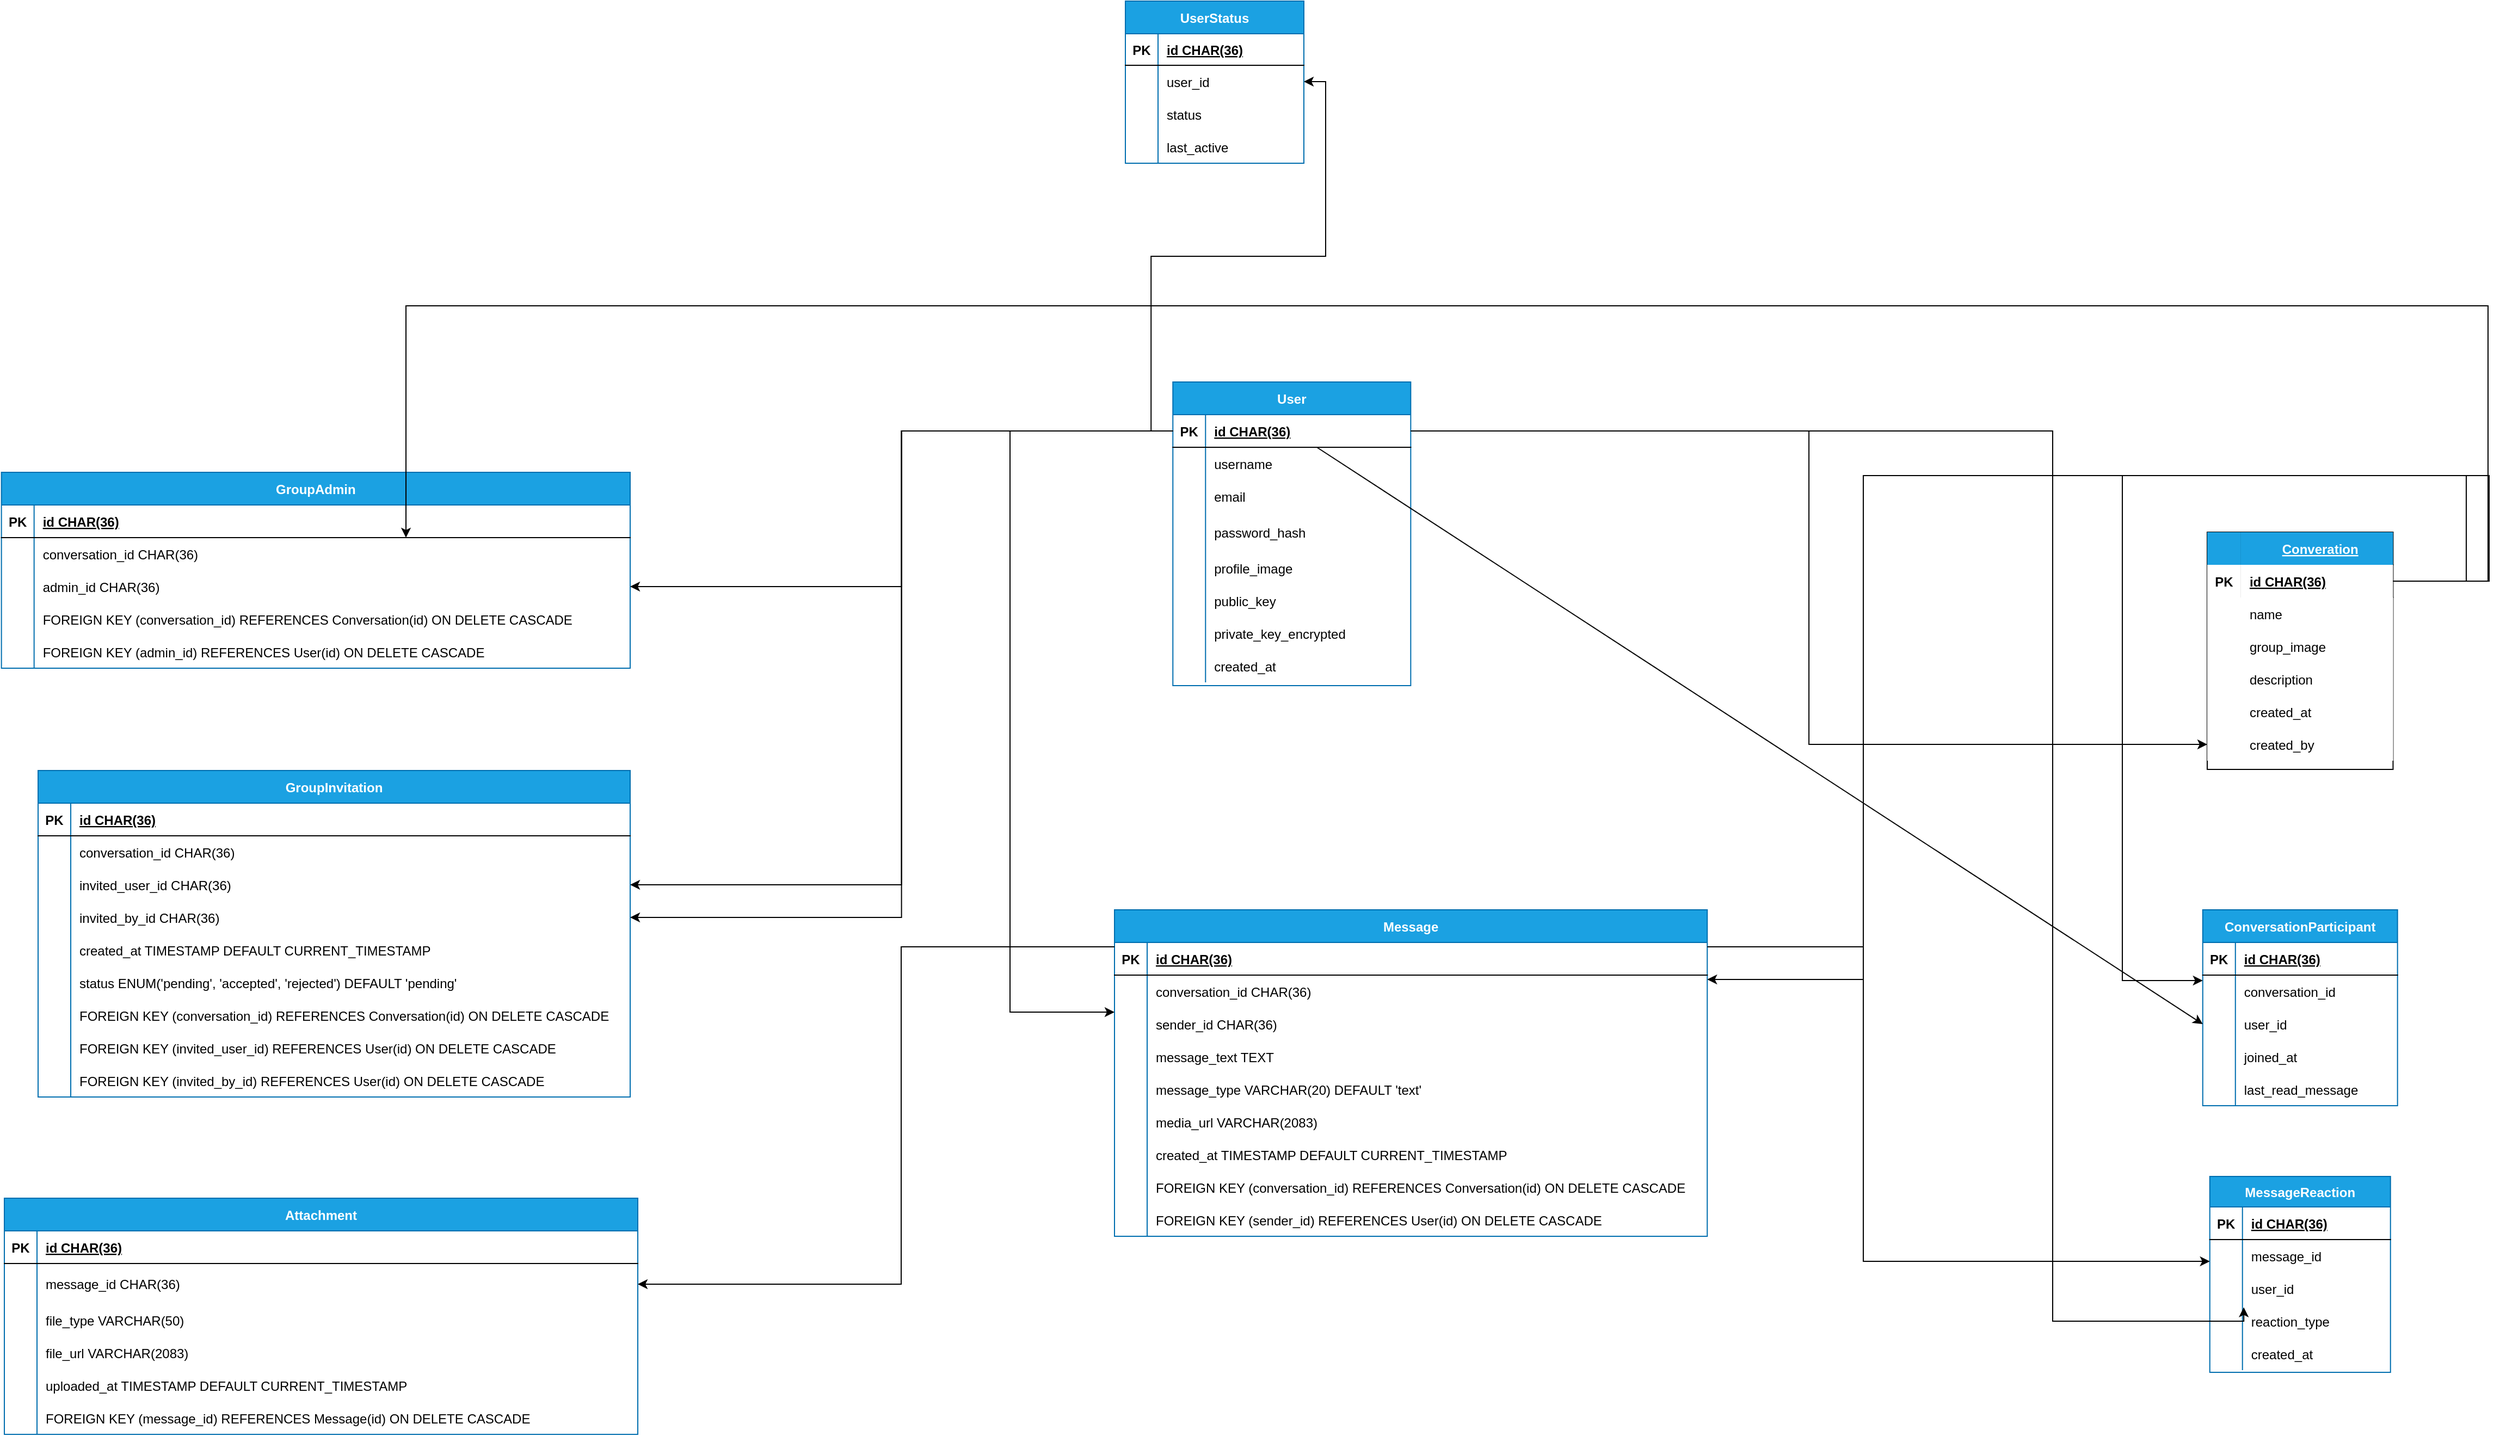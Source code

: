 <mxfile>
    <diagram name="Page-1" id="1Tz0pQ19bJ6zTFS4KdeY">
        <mxGraphModel dx="6048" dy="3168" grid="0" gridSize="31" guides="1" tooltips="1" connect="1" arrows="1" fold="1" page="0" pageScale="1" pageWidth="1169" pageHeight="827" background="none" math="0" shadow="0">
            <root>
                <mxCell id="0"/>
                <mxCell id="1" parent="0"/>
                <mxCell id="rJx6zuT3XEwWVWlEGo10-1" value="User" style="shape=table;startSize=30;container=1;collapsible=1;childLayout=tableLayout;fixedRows=1;rowLines=0;fontStyle=1;align=center;resizeLast=1;labelBackgroundColor=none;fillColor=#1ba1e2;fontColor=#ffffff;strokeColor=#006EAF;" parent="1" vertex="1">
                    <mxGeometry x="185.64" y="506" width="218.534" height="279" as="geometry"/>
                </mxCell>
                <mxCell id="rJx6zuT3XEwWVWlEGo10-2" value="" style="shape=tableRow;horizontal=0;startSize=0;swimlaneHead=0;swimlaneBody=0;collapsible=0;dropTarget=0;points=[[0,0.5],[1,0.5]];portConstraint=eastwest;top=0;left=0;right=0;bottom=1;fillColor=none;labelBackgroundColor=none;" parent="rJx6zuT3XEwWVWlEGo10-1" vertex="1">
                    <mxGeometry y="30" width="218.534" height="30" as="geometry"/>
                </mxCell>
                <mxCell id="rJx6zuT3XEwWVWlEGo10-3" value="PK" style="shape=partialRectangle;overflow=hidden;connectable=0;top=0;left=0;bottom=0;right=0;fontStyle=1;fillColor=none;labelBackgroundColor=none;" parent="rJx6zuT3XEwWVWlEGo10-2" vertex="1">
                    <mxGeometry width="30" height="30" as="geometry">
                        <mxRectangle width="30" height="30" as="alternateBounds"/>
                    </mxGeometry>
                </mxCell>
                <mxCell id="rJx6zuT3XEwWVWlEGo10-4" value="id CHAR(36) " style="shape=partialRectangle;overflow=hidden;connectable=0;align=left;top=0;left=0;bottom=0;right=0;spacingLeft=6;fontStyle=5;fillColor=none;labelBackgroundColor=none;" parent="rJx6zuT3XEwWVWlEGo10-2" vertex="1">
                    <mxGeometry x="30" width="188.534" height="30" as="geometry">
                        <mxRectangle width="188.534" height="30" as="alternateBounds"/>
                    </mxGeometry>
                </mxCell>
                <mxCell id="rJx6zuT3XEwWVWlEGo10-5" value="" style="shape=tableRow;horizontal=0;startSize=0;swimlaneHead=0;swimlaneBody=0;collapsible=0;dropTarget=0;points=[[0,0.5],[1,0.5]];portConstraint=eastwest;top=0;left=0;right=0;bottom=0;fillColor=none;labelBackgroundColor=none;" parent="rJx6zuT3XEwWVWlEGo10-1" vertex="1">
                    <mxGeometry y="60" width="218.534" height="30" as="geometry"/>
                </mxCell>
                <mxCell id="rJx6zuT3XEwWVWlEGo10-6" value="" style="shape=partialRectangle;overflow=hidden;connectable=0;top=0;left=0;bottom=0;right=0;fillColor=none;labelBackgroundColor=none;" parent="rJx6zuT3XEwWVWlEGo10-5" vertex="1">
                    <mxGeometry width="30" height="30" as="geometry">
                        <mxRectangle width="30" height="30" as="alternateBounds"/>
                    </mxGeometry>
                </mxCell>
                <mxCell id="rJx6zuT3XEwWVWlEGo10-7" value="username" style="shape=partialRectangle;overflow=hidden;connectable=0;align=left;top=0;left=0;bottom=0;right=0;spacingLeft=6;fillColor=none;labelBackgroundColor=none;" parent="rJx6zuT3XEwWVWlEGo10-5" vertex="1">
                    <mxGeometry x="30" width="188.534" height="30" as="geometry">
                        <mxRectangle width="188.534" height="30" as="alternateBounds"/>
                    </mxGeometry>
                </mxCell>
                <mxCell id="rJx6zuT3XEwWVWlEGo10-8" value="" style="shape=tableRow;horizontal=0;startSize=0;swimlaneHead=0;swimlaneBody=0;collapsible=0;dropTarget=0;points=[[0,0.5],[1,0.5]];portConstraint=eastwest;top=0;left=0;right=0;bottom=0;fillColor=none;labelBackgroundColor=none;" parent="rJx6zuT3XEwWVWlEGo10-1" vertex="1">
                    <mxGeometry y="90" width="218.534" height="30" as="geometry"/>
                </mxCell>
                <mxCell id="rJx6zuT3XEwWVWlEGo10-9" value="" style="shape=partialRectangle;overflow=hidden;connectable=0;top=0;left=0;bottom=0;right=0;fillColor=none;labelBackgroundColor=none;" parent="rJx6zuT3XEwWVWlEGo10-8" vertex="1">
                    <mxGeometry width="30" height="30" as="geometry">
                        <mxRectangle width="30" height="30" as="alternateBounds"/>
                    </mxGeometry>
                </mxCell>
                <mxCell id="rJx6zuT3XEwWVWlEGo10-10" value="email" style="shape=partialRectangle;overflow=hidden;connectable=0;align=left;top=0;left=0;bottom=0;right=0;spacingLeft=6;fillColor=none;labelBackgroundColor=none;" parent="rJx6zuT3XEwWVWlEGo10-8" vertex="1">
                    <mxGeometry x="30" width="188.534" height="30" as="geometry">
                        <mxRectangle width="188.534" height="30" as="alternateBounds"/>
                    </mxGeometry>
                </mxCell>
                <mxCell id="rJx6zuT3XEwWVWlEGo10-11" value="" style="shape=tableRow;horizontal=0;startSize=0;swimlaneHead=0;swimlaneBody=0;collapsible=0;dropTarget=0;points=[[0,0.5],[1,0.5]];portConstraint=eastwest;top=0;left=0;right=0;bottom=0;fillColor=none;labelBackgroundColor=none;" parent="rJx6zuT3XEwWVWlEGo10-1" vertex="1">
                    <mxGeometry y="120" width="218.534" height="36" as="geometry"/>
                </mxCell>
                <mxCell id="rJx6zuT3XEwWVWlEGo10-12" value="" style="shape=partialRectangle;overflow=hidden;connectable=0;top=0;left=0;bottom=0;right=0;fillColor=none;labelBackgroundColor=none;" parent="rJx6zuT3XEwWVWlEGo10-11" vertex="1">
                    <mxGeometry width="30" height="36" as="geometry">
                        <mxRectangle width="30" height="36" as="alternateBounds"/>
                    </mxGeometry>
                </mxCell>
                <mxCell id="rJx6zuT3XEwWVWlEGo10-13" value="password_hash" style="shape=partialRectangle;overflow=hidden;connectable=0;align=left;top=0;left=0;bottom=0;right=0;spacingLeft=6;fillColor=none;labelBackgroundColor=none;" parent="rJx6zuT3XEwWVWlEGo10-11" vertex="1">
                    <mxGeometry x="30" width="188.534" height="36" as="geometry">
                        <mxRectangle width="188.534" height="36" as="alternateBounds"/>
                    </mxGeometry>
                </mxCell>
                <mxCell id="rJx6zuT3XEwWVWlEGo10-14" value="" style="shape=tableRow;horizontal=0;startSize=0;swimlaneHead=0;swimlaneBody=0;collapsible=0;dropTarget=0;points=[[0,0.5],[1,0.5]];portConstraint=eastwest;top=0;left=0;right=0;bottom=0;fillColor=none;labelBackgroundColor=none;" parent="rJx6zuT3XEwWVWlEGo10-1" vertex="1">
                    <mxGeometry y="156" width="218.534" height="30" as="geometry"/>
                </mxCell>
                <mxCell id="rJx6zuT3XEwWVWlEGo10-15" value="" style="shape=partialRectangle;overflow=hidden;connectable=0;top=0;left=0;bottom=0;right=0;fillColor=none;labelBackgroundColor=none;" parent="rJx6zuT3XEwWVWlEGo10-14" vertex="1">
                    <mxGeometry width="30" height="30" as="geometry">
                        <mxRectangle width="30" height="30" as="alternateBounds"/>
                    </mxGeometry>
                </mxCell>
                <mxCell id="rJx6zuT3XEwWVWlEGo10-16" value="profile_image" style="shape=partialRectangle;overflow=hidden;connectable=0;align=left;top=0;left=0;bottom=0;right=0;spacingLeft=6;fillColor=none;labelBackgroundColor=none;" parent="rJx6zuT3XEwWVWlEGo10-14" vertex="1">
                    <mxGeometry x="30" width="188.534" height="30" as="geometry">
                        <mxRectangle width="188.534" height="30" as="alternateBounds"/>
                    </mxGeometry>
                </mxCell>
                <mxCell id="rJx6zuT3XEwWVWlEGo10-17" value="" style="shape=tableRow;horizontal=0;startSize=0;swimlaneHead=0;swimlaneBody=0;collapsible=0;dropTarget=0;points=[[0,0.5],[1,0.5]];portConstraint=eastwest;top=0;left=0;right=0;bottom=0;fillColor=none;labelBackgroundColor=none;" parent="rJx6zuT3XEwWVWlEGo10-1" vertex="1">
                    <mxGeometry y="186" width="218.534" height="30" as="geometry"/>
                </mxCell>
                <mxCell id="rJx6zuT3XEwWVWlEGo10-18" value="" style="shape=partialRectangle;overflow=hidden;connectable=0;top=0;left=0;bottom=0;right=0;fillColor=none;labelBackgroundColor=none;" parent="rJx6zuT3XEwWVWlEGo10-17" vertex="1">
                    <mxGeometry width="30" height="30" as="geometry">
                        <mxRectangle width="30" height="30" as="alternateBounds"/>
                    </mxGeometry>
                </mxCell>
                <mxCell id="rJx6zuT3XEwWVWlEGo10-19" value="public_key" style="shape=partialRectangle;overflow=hidden;connectable=0;align=left;top=0;left=0;bottom=0;right=0;spacingLeft=6;fillColor=none;labelBackgroundColor=none;" parent="rJx6zuT3XEwWVWlEGo10-17" vertex="1">
                    <mxGeometry x="30" width="188.534" height="30" as="geometry">
                        <mxRectangle width="188.534" height="30" as="alternateBounds"/>
                    </mxGeometry>
                </mxCell>
                <mxCell id="rJx6zuT3XEwWVWlEGo10-20" value="" style="shape=tableRow;horizontal=0;startSize=0;swimlaneHead=0;swimlaneBody=0;collapsible=0;dropTarget=0;points=[[0,0.5],[1,0.5]];portConstraint=eastwest;top=0;left=0;right=0;bottom=0;fillColor=none;labelBackgroundColor=none;" parent="rJx6zuT3XEwWVWlEGo10-1" vertex="1">
                    <mxGeometry y="216" width="218.534" height="30" as="geometry"/>
                </mxCell>
                <mxCell id="rJx6zuT3XEwWVWlEGo10-21" value="" style="shape=partialRectangle;overflow=hidden;connectable=0;top=0;left=0;bottom=0;right=0;fillColor=none;labelBackgroundColor=none;" parent="rJx6zuT3XEwWVWlEGo10-20" vertex="1">
                    <mxGeometry width="30" height="30" as="geometry">
                        <mxRectangle width="30" height="30" as="alternateBounds"/>
                    </mxGeometry>
                </mxCell>
                <mxCell id="rJx6zuT3XEwWVWlEGo10-22" value="private_key_encrypted" style="shape=partialRectangle;overflow=hidden;connectable=0;align=left;top=0;left=0;bottom=0;right=0;spacingLeft=6;fillColor=none;labelBackgroundColor=none;" parent="rJx6zuT3XEwWVWlEGo10-20" vertex="1">
                    <mxGeometry x="30" width="188.534" height="30" as="geometry">
                        <mxRectangle width="188.534" height="30" as="alternateBounds"/>
                    </mxGeometry>
                </mxCell>
                <mxCell id="rJx6zuT3XEwWVWlEGo10-23" value="" style="shape=tableRow;horizontal=0;startSize=0;swimlaneHead=0;swimlaneBody=0;collapsible=0;dropTarget=0;points=[[0,0.5],[1,0.5]];portConstraint=eastwest;top=0;left=0;right=0;bottom=0;fillColor=none;labelBackgroundColor=none;" parent="rJx6zuT3XEwWVWlEGo10-1" vertex="1">
                    <mxGeometry y="246" width="218.534" height="30" as="geometry"/>
                </mxCell>
                <mxCell id="rJx6zuT3XEwWVWlEGo10-24" value="" style="shape=partialRectangle;overflow=hidden;connectable=0;top=0;left=0;bottom=0;right=0;fillColor=none;labelBackgroundColor=none;" parent="rJx6zuT3XEwWVWlEGo10-23" vertex="1">
                    <mxGeometry width="30" height="30" as="geometry">
                        <mxRectangle width="30" height="30" as="alternateBounds"/>
                    </mxGeometry>
                </mxCell>
                <mxCell id="rJx6zuT3XEwWVWlEGo10-25" value="created_at " style="shape=partialRectangle;overflow=hidden;connectable=0;align=left;top=0;left=0;bottom=0;right=0;spacingLeft=6;fillColor=none;labelBackgroundColor=none;" parent="rJx6zuT3XEwWVWlEGo10-23" vertex="1">
                    <mxGeometry x="30" width="188.534" height="30" as="geometry">
                        <mxRectangle width="188.534" height="30" as="alternateBounds"/>
                    </mxGeometry>
                </mxCell>
                <mxCell id="rJx6zuT3XEwWVWlEGo10-26" value="" style="shape=table;startSize=0;container=1;collapsible=1;childLayout=tableLayout;fixedRows=1;rowLines=0;fontStyle=1;align=center;resizeLast=1;labelBackgroundColor=none;" parent="1" vertex="1">
                    <mxGeometry x="1136" y="644" width="170.733" height="218" as="geometry"/>
                </mxCell>
                <mxCell id="25" value="" style="shape=tableRow;horizontal=0;startSize=0;swimlaneHead=0;swimlaneBody=0;collapsible=0;dropTarget=0;points=[[0,0.5],[1,0.5]];portConstraint=eastwest;top=0;left=0;right=0;bottom=1;fillColor=none;labelBackgroundColor=none;" parent="rJx6zuT3XEwWVWlEGo10-26" vertex="1">
                    <mxGeometry width="170.733" height="30" as="geometry"/>
                </mxCell>
                <mxCell id="26" value="" style="shape=partialRectangle;overflow=hidden;connectable=0;top=0;left=0;bottom=0;right=0;fontStyle=1;labelBackgroundColor=none;fillColor=#1ba1e2;fontColor=#ffffff;strokeColor=#006EAF;" parent="25" vertex="1">
                    <mxGeometry width="30.957" height="30" as="geometry">
                        <mxRectangle width="30.957" height="30" as="alternateBounds"/>
                    </mxGeometry>
                </mxCell>
                <mxCell id="27" value="Converation" style="shape=partialRectangle;overflow=hidden;connectable=0;align=center;top=0;left=0;bottom=0;right=0;spacingLeft=6;fontStyle=5;labelBackgroundColor=none;fillColor=#1ba1e2;fontColor=#ffffff;strokeColor=#006EAF;" parent="25" vertex="1">
                    <mxGeometry x="30.957" width="139.776" height="30" as="geometry">
                        <mxRectangle width="139.776" height="30" as="alternateBounds"/>
                    </mxGeometry>
                </mxCell>
                <mxCell id="rJx6zuT3XEwWVWlEGo10-27" value="" style="shape=tableRow;horizontal=0;startSize=0;swimlaneHead=0;swimlaneBody=0;collapsible=0;dropTarget=0;points=[[0,0.5],[1,0.5]];portConstraint=eastwest;top=0;left=0;right=0;bottom=1;fillColor=none;labelBackgroundColor=none;" parent="rJx6zuT3XEwWVWlEGo10-26" vertex="1">
                    <mxGeometry y="30" width="170.733" height="30" as="geometry"/>
                </mxCell>
                <mxCell id="rJx6zuT3XEwWVWlEGo10-28" value="PK" style="shape=partialRectangle;overflow=hidden;connectable=0;top=0;left=0;bottom=0;right=0;fontStyle=1;labelBackgroundColor=none;" parent="rJx6zuT3XEwWVWlEGo10-27" vertex="1">
                    <mxGeometry width="30.957" height="30" as="geometry">
                        <mxRectangle width="30.957" height="30" as="alternateBounds"/>
                    </mxGeometry>
                </mxCell>
                <mxCell id="rJx6zuT3XEwWVWlEGo10-29" value="id CHAR(36) " style="shape=partialRectangle;overflow=hidden;connectable=0;align=left;top=0;left=0;bottom=0;right=0;spacingLeft=6;fontStyle=5;labelBackgroundColor=none;" parent="rJx6zuT3XEwWVWlEGo10-27" vertex="1">
                    <mxGeometry x="30.957" width="139.776" height="30" as="geometry">
                        <mxRectangle width="139.776" height="30" as="alternateBounds"/>
                    </mxGeometry>
                </mxCell>
                <mxCell id="rJx6zuT3XEwWVWlEGo10-33" value="" style="shape=tableRow;horizontal=0;startSize=0;swimlaneHead=0;swimlaneBody=0;collapsible=0;dropTarget=0;points=[[0,0.5],[1,0.5]];portConstraint=eastwest;top=0;left=0;right=0;bottom=0;labelBackgroundColor=none;" parent="rJx6zuT3XEwWVWlEGo10-26" vertex="1">
                    <mxGeometry y="60" width="170.733" height="30" as="geometry"/>
                </mxCell>
                <mxCell id="rJx6zuT3XEwWVWlEGo10-34" value="" style="shape=partialRectangle;overflow=hidden;connectable=0;top=0;left=0;bottom=0;right=0;labelBackgroundColor=none;" parent="rJx6zuT3XEwWVWlEGo10-33" vertex="1">
                    <mxGeometry width="30.957" height="30" as="geometry">
                        <mxRectangle width="30.957" height="30" as="alternateBounds"/>
                    </mxGeometry>
                </mxCell>
                <mxCell id="rJx6zuT3XEwWVWlEGo10-35" value="name " style="shape=partialRectangle;overflow=hidden;connectable=0;align=left;top=0;left=0;bottom=0;right=0;spacingLeft=6;labelBackgroundColor=none;" parent="rJx6zuT3XEwWVWlEGo10-33" vertex="1">
                    <mxGeometry x="30.957" width="139.776" height="30" as="geometry">
                        <mxRectangle width="139.776" height="30" as="alternateBounds"/>
                    </mxGeometry>
                </mxCell>
                <mxCell id="rJx6zuT3XEwWVWlEGo10-36" value="" style="shape=tableRow;horizontal=0;startSize=0;swimlaneHead=0;swimlaneBody=0;collapsible=0;dropTarget=0;points=[[0,0.5],[1,0.5]];portConstraint=eastwest;top=0;left=0;right=0;bottom=0;labelBackgroundColor=none;" parent="rJx6zuT3XEwWVWlEGo10-26" vertex="1">
                    <mxGeometry y="90" width="170.733" height="30" as="geometry"/>
                </mxCell>
                <mxCell id="rJx6zuT3XEwWVWlEGo10-37" value="" style="shape=partialRectangle;overflow=hidden;connectable=0;top=0;left=0;bottom=0;right=0;labelBackgroundColor=none;" parent="rJx6zuT3XEwWVWlEGo10-36" vertex="1">
                    <mxGeometry width="30.957" height="30" as="geometry">
                        <mxRectangle width="30.957" height="30" as="alternateBounds"/>
                    </mxGeometry>
                </mxCell>
                <mxCell id="rJx6zuT3XEwWVWlEGo10-38" value="group_image" style="shape=partialRectangle;overflow=hidden;connectable=0;align=left;top=0;left=0;bottom=0;right=0;spacingLeft=6;labelBackgroundColor=none;" parent="rJx6zuT3XEwWVWlEGo10-36" vertex="1">
                    <mxGeometry x="30.957" width="139.776" height="30" as="geometry">
                        <mxRectangle width="139.776" height="30" as="alternateBounds"/>
                    </mxGeometry>
                </mxCell>
                <mxCell id="rJx6zuT3XEwWVWlEGo10-39" value="" style="shape=tableRow;horizontal=0;startSize=0;swimlaneHead=0;swimlaneBody=0;collapsible=0;dropTarget=0;points=[[0,0.5],[1,0.5]];portConstraint=eastwest;top=0;left=0;right=0;bottom=0;labelBackgroundColor=none;" parent="rJx6zuT3XEwWVWlEGo10-26" vertex="1">
                    <mxGeometry y="120" width="170.733" height="30" as="geometry"/>
                </mxCell>
                <mxCell id="rJx6zuT3XEwWVWlEGo10-40" value="" style="shape=partialRectangle;overflow=hidden;connectable=0;top=0;left=0;bottom=0;right=0;labelBackgroundColor=none;" parent="rJx6zuT3XEwWVWlEGo10-39" vertex="1">
                    <mxGeometry width="30.957" height="30" as="geometry">
                        <mxRectangle width="30.957" height="30" as="alternateBounds"/>
                    </mxGeometry>
                </mxCell>
                <mxCell id="rJx6zuT3XEwWVWlEGo10-41" value="description " style="shape=partialRectangle;overflow=hidden;connectable=0;align=left;top=0;left=0;bottom=0;right=0;spacingLeft=6;labelBackgroundColor=none;" parent="rJx6zuT3XEwWVWlEGo10-39" vertex="1">
                    <mxGeometry x="30.957" width="139.776" height="30" as="geometry">
                        <mxRectangle width="139.776" height="30" as="alternateBounds"/>
                    </mxGeometry>
                </mxCell>
                <mxCell id="rJx6zuT3XEwWVWlEGo10-42" value="" style="shape=tableRow;horizontal=0;startSize=0;swimlaneHead=0;swimlaneBody=0;collapsible=0;dropTarget=0;points=[[0,0.5],[1,0.5]];portConstraint=eastwest;top=0;left=0;right=0;bottom=0;labelBackgroundColor=none;" parent="rJx6zuT3XEwWVWlEGo10-26" vertex="1">
                    <mxGeometry y="150" width="170.733" height="30" as="geometry"/>
                </mxCell>
                <mxCell id="rJx6zuT3XEwWVWlEGo10-43" value="" style="shape=partialRectangle;overflow=hidden;connectable=0;top=0;left=0;bottom=0;right=0;labelBackgroundColor=none;" parent="rJx6zuT3XEwWVWlEGo10-42" vertex="1">
                    <mxGeometry width="30.957" height="30" as="geometry">
                        <mxRectangle width="30.957" height="30" as="alternateBounds"/>
                    </mxGeometry>
                </mxCell>
                <mxCell id="rJx6zuT3XEwWVWlEGo10-44" value="created_at " style="shape=partialRectangle;overflow=hidden;connectable=0;align=left;top=0;left=0;bottom=0;right=0;spacingLeft=6;labelBackgroundColor=none;" parent="rJx6zuT3XEwWVWlEGo10-42" vertex="1">
                    <mxGeometry x="30.957" width="139.776" height="30" as="geometry">
                        <mxRectangle width="139.776" height="30" as="alternateBounds"/>
                    </mxGeometry>
                </mxCell>
                <mxCell id="rJx6zuT3XEwWVWlEGo10-45" value="" style="shape=tableRow;horizontal=0;startSize=0;swimlaneHead=0;swimlaneBody=0;collapsible=0;dropTarget=0;points=[[0,0.5],[1,0.5]];portConstraint=eastwest;top=0;left=0;right=0;bottom=0;labelBackgroundColor=none;" parent="rJx6zuT3XEwWVWlEGo10-26" vertex="1">
                    <mxGeometry y="180" width="170.733" height="30" as="geometry"/>
                </mxCell>
                <mxCell id="rJx6zuT3XEwWVWlEGo10-46" value="" style="shape=partialRectangle;overflow=hidden;connectable=0;top=0;left=0;bottom=0;right=0;labelBackgroundColor=none;" parent="rJx6zuT3XEwWVWlEGo10-45" vertex="1">
                    <mxGeometry width="30.957" height="30" as="geometry">
                        <mxRectangle width="30.957" height="30" as="alternateBounds"/>
                    </mxGeometry>
                </mxCell>
                <mxCell id="rJx6zuT3XEwWVWlEGo10-47" value="created_by " style="shape=partialRectangle;overflow=hidden;connectable=0;align=left;top=0;left=0;bottom=0;right=0;spacingLeft=6;labelBackgroundColor=none;" parent="rJx6zuT3XEwWVWlEGo10-45" vertex="1">
                    <mxGeometry x="30.957" width="139.776" height="30" as="geometry">
                        <mxRectangle width="139.776" height="30" as="alternateBounds"/>
                    </mxGeometry>
                </mxCell>
                <mxCell id="rJx6zuT3XEwWVWlEGo10-51" value="GroupAdmin" style="shape=table;startSize=30;container=1;collapsible=1;childLayout=tableLayout;fixedRows=1;rowLines=0;fontStyle=1;align=center;resizeLast=1;fillColor=#1ba1e2;labelBackgroundColor=none;fontColor=#ffffff;strokeColor=#006EAF;" parent="1" vertex="1">
                    <mxGeometry x="-890.67" y="589" width="577.667" height="180" as="geometry"/>
                </mxCell>
                <mxCell id="rJx6zuT3XEwWVWlEGo10-52" value="" style="shape=tableRow;horizontal=0;startSize=0;swimlaneHead=0;swimlaneBody=0;collapsible=0;dropTarget=0;points=[[0,0.5],[1,0.5]];portConstraint=eastwest;top=0;left=0;right=0;bottom=1;fillColor=none;labelBackgroundColor=none;" parent="rJx6zuT3XEwWVWlEGo10-51" vertex="1">
                    <mxGeometry y="30" width="577.667" height="30" as="geometry"/>
                </mxCell>
                <mxCell id="rJx6zuT3XEwWVWlEGo10-53" value="PK" style="shape=partialRectangle;overflow=hidden;connectable=0;top=0;left=0;bottom=0;right=0;fontStyle=1;fillColor=none;labelBackgroundColor=none;" parent="rJx6zuT3XEwWVWlEGo10-52" vertex="1">
                    <mxGeometry width="30" height="30" as="geometry">
                        <mxRectangle width="30" height="30" as="alternateBounds"/>
                    </mxGeometry>
                </mxCell>
                <mxCell id="rJx6zuT3XEwWVWlEGo10-54" value="id CHAR(36) " style="shape=partialRectangle;overflow=hidden;connectable=0;align=left;top=0;left=0;bottom=0;right=0;spacingLeft=6;fontStyle=5;fillColor=none;labelBackgroundColor=none;" parent="rJx6zuT3XEwWVWlEGo10-52" vertex="1">
                    <mxGeometry x="30" width="547.667" height="30" as="geometry">
                        <mxRectangle width="547.667" height="30" as="alternateBounds"/>
                    </mxGeometry>
                </mxCell>
                <mxCell id="rJx6zuT3XEwWVWlEGo10-55" value="" style="shape=tableRow;horizontal=0;startSize=0;swimlaneHead=0;swimlaneBody=0;collapsible=0;dropTarget=0;points=[[0,0.5],[1,0.5]];portConstraint=eastwest;top=0;left=0;right=0;bottom=0;fillColor=none;labelBackgroundColor=none;" parent="rJx6zuT3XEwWVWlEGo10-51" vertex="1">
                    <mxGeometry y="60" width="577.667" height="30" as="geometry"/>
                </mxCell>
                <mxCell id="rJx6zuT3XEwWVWlEGo10-56" value="" style="shape=partialRectangle;overflow=hidden;connectable=0;top=0;left=0;bottom=0;right=0;fillColor=none;labelBackgroundColor=none;" parent="rJx6zuT3XEwWVWlEGo10-55" vertex="1">
                    <mxGeometry width="30" height="30" as="geometry">
                        <mxRectangle width="30" height="30" as="alternateBounds"/>
                    </mxGeometry>
                </mxCell>
                <mxCell id="rJx6zuT3XEwWVWlEGo10-57" value="conversation_id CHAR(36)" style="shape=partialRectangle;overflow=hidden;connectable=0;align=left;top=0;left=0;bottom=0;right=0;spacingLeft=6;fillColor=none;labelBackgroundColor=none;" parent="rJx6zuT3XEwWVWlEGo10-55" vertex="1">
                    <mxGeometry x="30" width="547.667" height="30" as="geometry">
                        <mxRectangle width="547.667" height="30" as="alternateBounds"/>
                    </mxGeometry>
                </mxCell>
                <mxCell id="rJx6zuT3XEwWVWlEGo10-58" value="" style="shape=tableRow;horizontal=0;startSize=0;swimlaneHead=0;swimlaneBody=0;collapsible=0;dropTarget=0;points=[[0,0.5],[1,0.5]];portConstraint=eastwest;top=0;left=0;right=0;bottom=0;fillColor=none;labelBackgroundColor=none;" parent="rJx6zuT3XEwWVWlEGo10-51" vertex="1">
                    <mxGeometry y="90" width="577.667" height="30" as="geometry"/>
                </mxCell>
                <mxCell id="rJx6zuT3XEwWVWlEGo10-59" value="" style="shape=partialRectangle;overflow=hidden;connectable=0;top=0;left=0;bottom=0;right=0;fillColor=none;labelBackgroundColor=none;" parent="rJx6zuT3XEwWVWlEGo10-58" vertex="1">
                    <mxGeometry width="30" height="30" as="geometry">
                        <mxRectangle width="30" height="30" as="alternateBounds"/>
                    </mxGeometry>
                </mxCell>
                <mxCell id="rJx6zuT3XEwWVWlEGo10-60" value="admin_id CHAR(36)" style="shape=partialRectangle;overflow=hidden;connectable=0;align=left;top=0;left=0;bottom=0;right=0;spacingLeft=6;fillColor=none;labelBackgroundColor=none;" parent="rJx6zuT3XEwWVWlEGo10-58" vertex="1">
                    <mxGeometry x="30" width="547.667" height="30" as="geometry">
                        <mxRectangle width="547.667" height="30" as="alternateBounds"/>
                    </mxGeometry>
                </mxCell>
                <mxCell id="rJx6zuT3XEwWVWlEGo10-61" value="" style="shape=tableRow;horizontal=0;startSize=0;swimlaneHead=0;swimlaneBody=0;collapsible=0;dropTarget=0;points=[[0,0.5],[1,0.5]];portConstraint=eastwest;top=0;left=0;right=0;bottom=0;fillColor=none;labelBackgroundColor=none;" parent="rJx6zuT3XEwWVWlEGo10-51" vertex="1">
                    <mxGeometry y="120" width="577.667" height="30" as="geometry"/>
                </mxCell>
                <mxCell id="rJx6zuT3XEwWVWlEGo10-62" value="" style="shape=partialRectangle;overflow=hidden;connectable=0;top=0;left=0;bottom=0;right=0;fillColor=none;labelBackgroundColor=none;" parent="rJx6zuT3XEwWVWlEGo10-61" vertex="1">
                    <mxGeometry width="30" height="30" as="geometry">
                        <mxRectangle width="30" height="30" as="alternateBounds"/>
                    </mxGeometry>
                </mxCell>
                <mxCell id="rJx6zuT3XEwWVWlEGo10-63" value="FOREIGN KEY (conversation_id) REFERENCES Conversation(id) ON DELETE CASCADE" style="shape=partialRectangle;overflow=hidden;connectable=0;align=left;top=0;left=0;bottom=0;right=0;spacingLeft=6;fillColor=none;labelBackgroundColor=none;" parent="rJx6zuT3XEwWVWlEGo10-61" vertex="1">
                    <mxGeometry x="30" width="547.667" height="30" as="geometry">
                        <mxRectangle width="547.667" height="30" as="alternateBounds"/>
                    </mxGeometry>
                </mxCell>
                <mxCell id="rJx6zuT3XEwWVWlEGo10-64" value="" style="shape=tableRow;horizontal=0;startSize=0;swimlaneHead=0;swimlaneBody=0;collapsible=0;dropTarget=0;points=[[0,0.5],[1,0.5]];portConstraint=eastwest;top=0;left=0;right=0;bottom=0;fillColor=none;labelBackgroundColor=none;" parent="rJx6zuT3XEwWVWlEGo10-51" vertex="1">
                    <mxGeometry y="150" width="577.667" height="30" as="geometry"/>
                </mxCell>
                <mxCell id="rJx6zuT3XEwWVWlEGo10-65" value="" style="shape=partialRectangle;overflow=hidden;connectable=0;top=0;left=0;bottom=0;right=0;fillColor=none;labelBackgroundColor=none;" parent="rJx6zuT3XEwWVWlEGo10-64" vertex="1">
                    <mxGeometry width="30" height="30" as="geometry">
                        <mxRectangle width="30" height="30" as="alternateBounds"/>
                    </mxGeometry>
                </mxCell>
                <mxCell id="rJx6zuT3XEwWVWlEGo10-66" value="FOREIGN KEY (admin_id) REFERENCES User(id) ON DELETE CASCADE" style="shape=partialRectangle;overflow=hidden;connectable=0;align=left;top=0;left=0;bottom=0;right=0;spacingLeft=6;fillColor=none;labelBackgroundColor=none;" parent="rJx6zuT3XEwWVWlEGo10-64" vertex="1">
                    <mxGeometry x="30" width="547.667" height="30" as="geometry">
                        <mxRectangle width="547.667" height="30" as="alternateBounds"/>
                    </mxGeometry>
                </mxCell>
                <mxCell id="rJx6zuT3XEwWVWlEGo10-67" value="GroupInvitation" style="shape=table;startSize=30;container=1;collapsible=1;childLayout=tableLayout;fixedRows=1;rowLines=0;fontStyle=1;align=center;resizeLast=1;fillColor=#1ba1e2;labelBackgroundColor=none;fontColor=#ffffff;strokeColor=#006EAF;" parent="1" vertex="1">
                    <mxGeometry x="-857.0" y="863" width="544" height="300" as="geometry"/>
                </mxCell>
                <mxCell id="rJx6zuT3XEwWVWlEGo10-68" value="" style="shape=tableRow;horizontal=0;startSize=0;swimlaneHead=0;swimlaneBody=0;collapsible=0;dropTarget=0;points=[[0,0.5],[1,0.5]];portConstraint=eastwest;top=0;left=0;right=0;bottom=1;fillColor=none;labelBackgroundColor=none;" parent="rJx6zuT3XEwWVWlEGo10-67" vertex="1">
                    <mxGeometry y="30" width="544" height="30" as="geometry"/>
                </mxCell>
                <mxCell id="rJx6zuT3XEwWVWlEGo10-69" value="PK" style="shape=partialRectangle;overflow=hidden;connectable=0;top=0;left=0;bottom=0;right=0;fontStyle=1;fillColor=none;labelBackgroundColor=none;" parent="rJx6zuT3XEwWVWlEGo10-68" vertex="1">
                    <mxGeometry width="30" height="30" as="geometry">
                        <mxRectangle width="30" height="30" as="alternateBounds"/>
                    </mxGeometry>
                </mxCell>
                <mxCell id="rJx6zuT3XEwWVWlEGo10-70" value="id CHAR(36) " style="shape=partialRectangle;overflow=hidden;connectable=0;align=left;top=0;left=0;bottom=0;right=0;spacingLeft=6;fontStyle=5;fillColor=none;labelBackgroundColor=none;" parent="rJx6zuT3XEwWVWlEGo10-68" vertex="1">
                    <mxGeometry x="30" width="514" height="30" as="geometry">
                        <mxRectangle width="514" height="30" as="alternateBounds"/>
                    </mxGeometry>
                </mxCell>
                <mxCell id="rJx6zuT3XEwWVWlEGo10-71" value="" style="shape=tableRow;horizontal=0;startSize=0;swimlaneHead=0;swimlaneBody=0;collapsible=0;dropTarget=0;points=[[0,0.5],[1,0.5]];portConstraint=eastwest;top=0;left=0;right=0;bottom=0;fillColor=none;labelBackgroundColor=none;" parent="rJx6zuT3XEwWVWlEGo10-67" vertex="1">
                    <mxGeometry y="60" width="544" height="30" as="geometry"/>
                </mxCell>
                <mxCell id="rJx6zuT3XEwWVWlEGo10-72" value="" style="shape=partialRectangle;overflow=hidden;connectable=0;top=0;left=0;bottom=0;right=0;fillColor=none;labelBackgroundColor=none;" parent="rJx6zuT3XEwWVWlEGo10-71" vertex="1">
                    <mxGeometry width="30" height="30" as="geometry">
                        <mxRectangle width="30" height="30" as="alternateBounds"/>
                    </mxGeometry>
                </mxCell>
                <mxCell id="rJx6zuT3XEwWVWlEGo10-73" value="conversation_id CHAR(36)" style="shape=partialRectangle;overflow=hidden;connectable=0;align=left;top=0;left=0;bottom=0;right=0;spacingLeft=6;fillColor=none;labelBackgroundColor=none;" parent="rJx6zuT3XEwWVWlEGo10-71" vertex="1">
                    <mxGeometry x="30" width="514" height="30" as="geometry">
                        <mxRectangle width="514" height="30" as="alternateBounds"/>
                    </mxGeometry>
                </mxCell>
                <mxCell id="rJx6zuT3XEwWVWlEGo10-74" value="" style="shape=tableRow;horizontal=0;startSize=0;swimlaneHead=0;swimlaneBody=0;collapsible=0;dropTarget=0;points=[[0,0.5],[1,0.5]];portConstraint=eastwest;top=0;left=0;right=0;bottom=0;fillColor=none;labelBackgroundColor=none;" parent="rJx6zuT3XEwWVWlEGo10-67" vertex="1">
                    <mxGeometry y="90" width="544" height="30" as="geometry"/>
                </mxCell>
                <mxCell id="rJx6zuT3XEwWVWlEGo10-75" value="" style="shape=partialRectangle;overflow=hidden;connectable=0;top=0;left=0;bottom=0;right=0;fillColor=none;labelBackgroundColor=none;" parent="rJx6zuT3XEwWVWlEGo10-74" vertex="1">
                    <mxGeometry width="30" height="30" as="geometry">
                        <mxRectangle width="30" height="30" as="alternateBounds"/>
                    </mxGeometry>
                </mxCell>
                <mxCell id="rJx6zuT3XEwWVWlEGo10-76" value="invited_user_id CHAR(36)" style="shape=partialRectangle;overflow=hidden;connectable=0;align=left;top=0;left=0;bottom=0;right=0;spacingLeft=6;fillColor=none;labelBackgroundColor=none;" parent="rJx6zuT3XEwWVWlEGo10-74" vertex="1">
                    <mxGeometry x="30" width="514" height="30" as="geometry">
                        <mxRectangle width="514" height="30" as="alternateBounds"/>
                    </mxGeometry>
                </mxCell>
                <mxCell id="rJx6zuT3XEwWVWlEGo10-77" value="" style="shape=tableRow;horizontal=0;startSize=0;swimlaneHead=0;swimlaneBody=0;collapsible=0;dropTarget=0;points=[[0,0.5],[1,0.5]];portConstraint=eastwest;top=0;left=0;right=0;bottom=0;fillColor=none;labelBackgroundColor=none;" parent="rJx6zuT3XEwWVWlEGo10-67" vertex="1">
                    <mxGeometry y="120" width="544" height="30" as="geometry"/>
                </mxCell>
                <mxCell id="rJx6zuT3XEwWVWlEGo10-78" value="" style="shape=partialRectangle;overflow=hidden;connectable=0;top=0;left=0;bottom=0;right=0;fillColor=none;labelBackgroundColor=none;" parent="rJx6zuT3XEwWVWlEGo10-77" vertex="1">
                    <mxGeometry width="30" height="30" as="geometry">
                        <mxRectangle width="30" height="30" as="alternateBounds"/>
                    </mxGeometry>
                </mxCell>
                <mxCell id="rJx6zuT3XEwWVWlEGo10-79" value="invited_by_id CHAR(36)" style="shape=partialRectangle;overflow=hidden;connectable=0;align=left;top=0;left=0;bottom=0;right=0;spacingLeft=6;fillColor=none;labelBackgroundColor=none;" parent="rJx6zuT3XEwWVWlEGo10-77" vertex="1">
                    <mxGeometry x="30" width="514" height="30" as="geometry">
                        <mxRectangle width="514" height="30" as="alternateBounds"/>
                    </mxGeometry>
                </mxCell>
                <mxCell id="rJx6zuT3XEwWVWlEGo10-80" value="" style="shape=tableRow;horizontal=0;startSize=0;swimlaneHead=0;swimlaneBody=0;collapsible=0;dropTarget=0;points=[[0,0.5],[1,0.5]];portConstraint=eastwest;top=0;left=0;right=0;bottom=0;fillColor=none;labelBackgroundColor=none;" parent="rJx6zuT3XEwWVWlEGo10-67" vertex="1">
                    <mxGeometry y="150" width="544" height="30" as="geometry"/>
                </mxCell>
                <mxCell id="rJx6zuT3XEwWVWlEGo10-81" value="" style="shape=partialRectangle;overflow=hidden;connectable=0;top=0;left=0;bottom=0;right=0;fillColor=none;labelBackgroundColor=none;" parent="rJx6zuT3XEwWVWlEGo10-80" vertex="1">
                    <mxGeometry width="30" height="30" as="geometry">
                        <mxRectangle width="30" height="30" as="alternateBounds"/>
                    </mxGeometry>
                </mxCell>
                <mxCell id="rJx6zuT3XEwWVWlEGo10-82" value="created_at TIMESTAMP DEFAULT CURRENT_TIMESTAMP" style="shape=partialRectangle;overflow=hidden;connectable=0;align=left;top=0;left=0;bottom=0;right=0;spacingLeft=6;fillColor=none;labelBackgroundColor=none;" parent="rJx6zuT3XEwWVWlEGo10-80" vertex="1">
                    <mxGeometry x="30" width="514" height="30" as="geometry">
                        <mxRectangle width="514" height="30" as="alternateBounds"/>
                    </mxGeometry>
                </mxCell>
                <mxCell id="rJx6zuT3XEwWVWlEGo10-83" value="" style="shape=tableRow;horizontal=0;startSize=0;swimlaneHead=0;swimlaneBody=0;collapsible=0;dropTarget=0;points=[[0,0.5],[1,0.5]];portConstraint=eastwest;top=0;left=0;right=0;bottom=0;fillColor=none;labelBackgroundColor=none;" parent="rJx6zuT3XEwWVWlEGo10-67" vertex="1">
                    <mxGeometry y="180" width="544" height="30" as="geometry"/>
                </mxCell>
                <mxCell id="rJx6zuT3XEwWVWlEGo10-84" value="" style="shape=partialRectangle;overflow=hidden;connectable=0;top=0;left=0;bottom=0;right=0;fillColor=none;labelBackgroundColor=none;" parent="rJx6zuT3XEwWVWlEGo10-83" vertex="1">
                    <mxGeometry width="30" height="30" as="geometry">
                        <mxRectangle width="30" height="30" as="alternateBounds"/>
                    </mxGeometry>
                </mxCell>
                <mxCell id="rJx6zuT3XEwWVWlEGo10-85" value="status ENUM('pending', 'accepted', 'rejected') DEFAULT 'pending'" style="shape=partialRectangle;overflow=hidden;connectable=0;align=left;top=0;left=0;bottom=0;right=0;spacingLeft=6;fillColor=none;labelBackgroundColor=none;" parent="rJx6zuT3XEwWVWlEGo10-83" vertex="1">
                    <mxGeometry x="30" width="514" height="30" as="geometry">
                        <mxRectangle width="514" height="30" as="alternateBounds"/>
                    </mxGeometry>
                </mxCell>
                <mxCell id="rJx6zuT3XEwWVWlEGo10-86" value="" style="shape=tableRow;horizontal=0;startSize=0;swimlaneHead=0;swimlaneBody=0;collapsible=0;dropTarget=0;points=[[0,0.5],[1,0.5]];portConstraint=eastwest;top=0;left=0;right=0;bottom=0;fillColor=none;labelBackgroundColor=none;" parent="rJx6zuT3XEwWVWlEGo10-67" vertex="1">
                    <mxGeometry y="210" width="544" height="30" as="geometry"/>
                </mxCell>
                <mxCell id="rJx6zuT3XEwWVWlEGo10-87" value="" style="shape=partialRectangle;overflow=hidden;connectable=0;top=0;left=0;bottom=0;right=0;fillColor=none;labelBackgroundColor=none;" parent="rJx6zuT3XEwWVWlEGo10-86" vertex="1">
                    <mxGeometry width="30" height="30" as="geometry">
                        <mxRectangle width="30" height="30" as="alternateBounds"/>
                    </mxGeometry>
                </mxCell>
                <mxCell id="rJx6zuT3XEwWVWlEGo10-88" value="FOREIGN KEY (conversation_id) REFERENCES Conversation(id) ON DELETE CASCADE" style="shape=partialRectangle;overflow=hidden;connectable=0;align=left;top=0;left=0;bottom=0;right=0;spacingLeft=6;fillColor=none;labelBackgroundColor=none;" parent="rJx6zuT3XEwWVWlEGo10-86" vertex="1">
                    <mxGeometry x="30" width="514" height="30" as="geometry">
                        <mxRectangle width="514" height="30" as="alternateBounds"/>
                    </mxGeometry>
                </mxCell>
                <mxCell id="rJx6zuT3XEwWVWlEGo10-89" value="" style="shape=tableRow;horizontal=0;startSize=0;swimlaneHead=0;swimlaneBody=0;collapsible=0;dropTarget=0;points=[[0,0.5],[1,0.5]];portConstraint=eastwest;top=0;left=0;right=0;bottom=0;fillColor=none;labelBackgroundColor=none;" parent="rJx6zuT3XEwWVWlEGo10-67" vertex="1">
                    <mxGeometry y="240" width="544" height="30" as="geometry"/>
                </mxCell>
                <mxCell id="rJx6zuT3XEwWVWlEGo10-90" value="" style="shape=partialRectangle;overflow=hidden;connectable=0;top=0;left=0;bottom=0;right=0;fillColor=none;labelBackgroundColor=none;" parent="rJx6zuT3XEwWVWlEGo10-89" vertex="1">
                    <mxGeometry width="30" height="30" as="geometry">
                        <mxRectangle width="30" height="30" as="alternateBounds"/>
                    </mxGeometry>
                </mxCell>
                <mxCell id="rJx6zuT3XEwWVWlEGo10-91" value="FOREIGN KEY (invited_user_id) REFERENCES User(id) ON DELETE CASCADE" style="shape=partialRectangle;overflow=hidden;connectable=0;align=left;top=0;left=0;bottom=0;right=0;spacingLeft=6;fillColor=none;labelBackgroundColor=none;" parent="rJx6zuT3XEwWVWlEGo10-89" vertex="1">
                    <mxGeometry x="30" width="514" height="30" as="geometry">
                        <mxRectangle width="514" height="30" as="alternateBounds"/>
                    </mxGeometry>
                </mxCell>
                <mxCell id="rJx6zuT3XEwWVWlEGo10-92" value="" style="shape=tableRow;horizontal=0;startSize=0;swimlaneHead=0;swimlaneBody=0;collapsible=0;dropTarget=0;points=[[0,0.5],[1,0.5]];portConstraint=eastwest;top=0;left=0;right=0;bottom=0;fillColor=none;labelBackgroundColor=none;" parent="rJx6zuT3XEwWVWlEGo10-67" vertex="1">
                    <mxGeometry y="270" width="544" height="30" as="geometry"/>
                </mxCell>
                <mxCell id="rJx6zuT3XEwWVWlEGo10-93" value="" style="shape=partialRectangle;overflow=hidden;connectable=0;top=0;left=0;bottom=0;right=0;fillColor=none;labelBackgroundColor=none;" parent="rJx6zuT3XEwWVWlEGo10-92" vertex="1">
                    <mxGeometry width="30" height="30" as="geometry">
                        <mxRectangle width="30" height="30" as="alternateBounds"/>
                    </mxGeometry>
                </mxCell>
                <mxCell id="rJx6zuT3XEwWVWlEGo10-94" value="FOREIGN KEY (invited_by_id) REFERENCES User(id) ON DELETE CASCADE" style="shape=partialRectangle;overflow=hidden;connectable=0;align=left;top=0;left=0;bottom=0;right=0;spacingLeft=6;fillColor=none;labelBackgroundColor=none;" parent="rJx6zuT3XEwWVWlEGo10-92" vertex="1">
                    <mxGeometry x="30" width="514" height="30" as="geometry">
                        <mxRectangle width="514" height="30" as="alternateBounds"/>
                    </mxGeometry>
                </mxCell>
                <mxCell id="rJx6zuT3XEwWVWlEGo10-95" value="ConversationParticipant" style="shape=table;startSize=30;container=1;collapsible=1;childLayout=tableLayout;fixedRows=1;rowLines=0;fontStyle=1;align=center;resizeLast=1;fillColor=#1ba1e2;labelBackgroundColor=none;fontColor=#ffffff;strokeColor=#006EAF;" parent="1" vertex="1">
                    <mxGeometry x="1131.89" y="991" width="178.949" height="180" as="geometry"/>
                </mxCell>
                <mxCell id="rJx6zuT3XEwWVWlEGo10-96" value="" style="shape=tableRow;horizontal=0;startSize=0;swimlaneHead=0;swimlaneBody=0;collapsible=0;dropTarget=0;points=[[0,0.5],[1,0.5]];portConstraint=eastwest;top=0;left=0;right=0;bottom=1;fillColor=none;labelBackgroundColor=none;" parent="rJx6zuT3XEwWVWlEGo10-95" vertex="1">
                    <mxGeometry y="30" width="178.949" height="30" as="geometry"/>
                </mxCell>
                <mxCell id="rJx6zuT3XEwWVWlEGo10-97" value="PK" style="shape=partialRectangle;overflow=hidden;connectable=0;top=0;left=0;bottom=0;right=0;fontStyle=1;fillColor=none;labelBackgroundColor=none;" parent="rJx6zuT3XEwWVWlEGo10-96" vertex="1">
                    <mxGeometry width="30" height="30" as="geometry">
                        <mxRectangle width="30" height="30" as="alternateBounds"/>
                    </mxGeometry>
                </mxCell>
                <mxCell id="rJx6zuT3XEwWVWlEGo10-98" value="id CHAR(36) " style="shape=partialRectangle;overflow=hidden;connectable=0;align=left;top=0;left=0;bottom=0;right=0;spacingLeft=6;fontStyle=5;fillColor=none;labelBackgroundColor=none;" parent="rJx6zuT3XEwWVWlEGo10-96" vertex="1">
                    <mxGeometry x="30" width="148.949" height="30" as="geometry">
                        <mxRectangle width="148.949" height="30" as="alternateBounds"/>
                    </mxGeometry>
                </mxCell>
                <mxCell id="rJx6zuT3XEwWVWlEGo10-99" value="" style="shape=tableRow;horizontal=0;startSize=0;swimlaneHead=0;swimlaneBody=0;collapsible=0;dropTarget=0;points=[[0,0.5],[1,0.5]];portConstraint=eastwest;top=0;left=0;right=0;bottom=0;fillColor=none;labelBackgroundColor=none;" parent="rJx6zuT3XEwWVWlEGo10-95" vertex="1">
                    <mxGeometry y="60" width="178.949" height="30" as="geometry"/>
                </mxCell>
                <mxCell id="rJx6zuT3XEwWVWlEGo10-100" value="" style="shape=partialRectangle;overflow=hidden;connectable=0;top=0;left=0;bottom=0;right=0;fillColor=none;labelBackgroundColor=none;" parent="rJx6zuT3XEwWVWlEGo10-99" vertex="1">
                    <mxGeometry width="30" height="30" as="geometry">
                        <mxRectangle width="30" height="30" as="alternateBounds"/>
                    </mxGeometry>
                </mxCell>
                <mxCell id="rJx6zuT3XEwWVWlEGo10-101" value="conversation_id" style="shape=partialRectangle;overflow=hidden;connectable=0;align=left;top=0;left=0;bottom=0;right=0;spacingLeft=6;fillColor=none;labelBackgroundColor=none;" parent="rJx6zuT3XEwWVWlEGo10-99" vertex="1">
                    <mxGeometry x="30" width="148.949" height="30" as="geometry">
                        <mxRectangle width="148.949" height="30" as="alternateBounds"/>
                    </mxGeometry>
                </mxCell>
                <mxCell id="rJx6zuT3XEwWVWlEGo10-102" value="" style="shape=tableRow;horizontal=0;startSize=0;swimlaneHead=0;swimlaneBody=0;collapsible=0;dropTarget=0;points=[[0,0.5],[1,0.5]];portConstraint=eastwest;top=0;left=0;right=0;bottom=0;fillColor=none;labelBackgroundColor=none;" parent="rJx6zuT3XEwWVWlEGo10-95" vertex="1">
                    <mxGeometry y="90" width="178.949" height="30" as="geometry"/>
                </mxCell>
                <mxCell id="rJx6zuT3XEwWVWlEGo10-103" value="" style="shape=partialRectangle;overflow=hidden;connectable=0;top=0;left=0;bottom=0;right=0;fillColor=none;labelBackgroundColor=none;" parent="rJx6zuT3XEwWVWlEGo10-102" vertex="1">
                    <mxGeometry width="30" height="30" as="geometry">
                        <mxRectangle width="30" height="30" as="alternateBounds"/>
                    </mxGeometry>
                </mxCell>
                <mxCell id="rJx6zuT3XEwWVWlEGo10-104" value="user_id " style="shape=partialRectangle;overflow=hidden;connectable=0;align=left;top=0;left=0;bottom=0;right=0;spacingLeft=6;fillColor=none;labelBackgroundColor=none;" parent="rJx6zuT3XEwWVWlEGo10-102" vertex="1">
                    <mxGeometry x="30" width="148.949" height="30" as="geometry">
                        <mxRectangle width="148.949" height="30" as="alternateBounds"/>
                    </mxGeometry>
                </mxCell>
                <mxCell id="rJx6zuT3XEwWVWlEGo10-105" value="" style="shape=tableRow;horizontal=0;startSize=0;swimlaneHead=0;swimlaneBody=0;collapsible=0;dropTarget=0;points=[[0,0.5],[1,0.5]];portConstraint=eastwest;top=0;left=0;right=0;bottom=0;fillColor=none;labelBackgroundColor=none;" parent="rJx6zuT3XEwWVWlEGo10-95" vertex="1">
                    <mxGeometry y="120" width="178.949" height="30" as="geometry"/>
                </mxCell>
                <mxCell id="rJx6zuT3XEwWVWlEGo10-106" value="" style="shape=partialRectangle;overflow=hidden;connectable=0;top=0;left=0;bottom=0;right=0;fillColor=none;labelBackgroundColor=none;" parent="rJx6zuT3XEwWVWlEGo10-105" vertex="1">
                    <mxGeometry width="30" height="30" as="geometry">
                        <mxRectangle width="30" height="30" as="alternateBounds"/>
                    </mxGeometry>
                </mxCell>
                <mxCell id="rJx6zuT3XEwWVWlEGo10-107" value="joined_at " style="shape=partialRectangle;overflow=hidden;connectable=0;align=left;top=0;left=0;bottom=0;right=0;spacingLeft=6;fillColor=none;labelBackgroundColor=none;" parent="rJx6zuT3XEwWVWlEGo10-105" vertex="1">
                    <mxGeometry x="30" width="148.949" height="30" as="geometry">
                        <mxRectangle width="148.949" height="30" as="alternateBounds"/>
                    </mxGeometry>
                </mxCell>
                <mxCell id="rJx6zuT3XEwWVWlEGo10-108" value="" style="shape=tableRow;horizontal=0;startSize=0;swimlaneHead=0;swimlaneBody=0;collapsible=0;dropTarget=0;points=[[0,0.5],[1,0.5]];portConstraint=eastwest;top=0;left=0;right=0;bottom=0;fillColor=none;labelBackgroundColor=none;" parent="rJx6zuT3XEwWVWlEGo10-95" vertex="1">
                    <mxGeometry y="150" width="178.949" height="30" as="geometry"/>
                </mxCell>
                <mxCell id="rJx6zuT3XEwWVWlEGo10-109" value="" style="shape=partialRectangle;overflow=hidden;connectable=0;top=0;left=0;bottom=0;right=0;fillColor=none;labelBackgroundColor=none;" parent="rJx6zuT3XEwWVWlEGo10-108" vertex="1">
                    <mxGeometry width="30" height="30" as="geometry">
                        <mxRectangle width="30" height="30" as="alternateBounds"/>
                    </mxGeometry>
                </mxCell>
                <mxCell id="rJx6zuT3XEwWVWlEGo10-110" value="last_read_message" style="shape=partialRectangle;overflow=hidden;connectable=0;align=left;top=0;left=0;bottom=0;right=0;spacingLeft=6;fillColor=none;labelBackgroundColor=none;" parent="rJx6zuT3XEwWVWlEGo10-108" vertex="1">
                    <mxGeometry x="30" width="148.949" height="30" as="geometry">
                        <mxRectangle width="148.949" height="30" as="alternateBounds"/>
                    </mxGeometry>
                </mxCell>
                <mxCell id="rJx6zuT3XEwWVWlEGo10-117" value="Message" style="shape=table;startSize=30;container=1;collapsible=1;childLayout=tableLayout;fixedRows=1;rowLines=0;fontStyle=1;align=center;resizeLast=1;fillColor=#1ba1e2;labelBackgroundColor=none;fontColor=#ffffff;strokeColor=#006EAF;" parent="1" vertex="1">
                    <mxGeometry x="132" y="991" width="544.625" height="300" as="geometry"/>
                </mxCell>
                <mxCell id="rJx6zuT3XEwWVWlEGo10-118" value="" style="shape=tableRow;horizontal=0;startSize=0;swimlaneHead=0;swimlaneBody=0;collapsible=0;dropTarget=0;points=[[0,0.5],[1,0.5]];portConstraint=eastwest;top=0;left=0;right=0;bottom=1;fillColor=none;labelBackgroundColor=none;" parent="rJx6zuT3XEwWVWlEGo10-117" vertex="1">
                    <mxGeometry y="30" width="544.625" height="30" as="geometry"/>
                </mxCell>
                <mxCell id="rJx6zuT3XEwWVWlEGo10-119" value="PK" style="shape=partialRectangle;overflow=hidden;connectable=0;top=0;left=0;bottom=0;right=0;fontStyle=1;fillColor=none;labelBackgroundColor=none;" parent="rJx6zuT3XEwWVWlEGo10-118" vertex="1">
                    <mxGeometry width="30" height="30" as="geometry">
                        <mxRectangle width="30" height="30" as="alternateBounds"/>
                    </mxGeometry>
                </mxCell>
                <mxCell id="rJx6zuT3XEwWVWlEGo10-120" value="id CHAR(36) " style="shape=partialRectangle;overflow=hidden;connectable=0;align=left;top=0;left=0;bottom=0;right=0;spacingLeft=6;fontStyle=5;fillColor=none;labelBackgroundColor=none;" parent="rJx6zuT3XEwWVWlEGo10-118" vertex="1">
                    <mxGeometry x="30" width="514.625" height="30" as="geometry">
                        <mxRectangle width="514.625" height="30" as="alternateBounds"/>
                    </mxGeometry>
                </mxCell>
                <mxCell id="rJx6zuT3XEwWVWlEGo10-121" value="" style="shape=tableRow;horizontal=0;startSize=0;swimlaneHead=0;swimlaneBody=0;collapsible=0;dropTarget=0;points=[[0,0.5],[1,0.5]];portConstraint=eastwest;top=0;left=0;right=0;bottom=0;fillColor=none;labelBackgroundColor=none;" parent="rJx6zuT3XEwWVWlEGo10-117" vertex="1">
                    <mxGeometry y="60" width="544.625" height="30" as="geometry"/>
                </mxCell>
                <mxCell id="rJx6zuT3XEwWVWlEGo10-122" value="" style="shape=partialRectangle;overflow=hidden;connectable=0;top=0;left=0;bottom=0;right=0;fillColor=none;labelBackgroundColor=none;" parent="rJx6zuT3XEwWVWlEGo10-121" vertex="1">
                    <mxGeometry width="30" height="30" as="geometry">
                        <mxRectangle width="30" height="30" as="alternateBounds"/>
                    </mxGeometry>
                </mxCell>
                <mxCell id="rJx6zuT3XEwWVWlEGo10-123" value="conversation_id CHAR(36)" style="shape=partialRectangle;overflow=hidden;connectable=0;align=left;top=0;left=0;bottom=0;right=0;spacingLeft=6;fillColor=none;labelBackgroundColor=none;" parent="rJx6zuT3XEwWVWlEGo10-121" vertex="1">
                    <mxGeometry x="30" width="514.625" height="30" as="geometry">
                        <mxRectangle width="514.625" height="30" as="alternateBounds"/>
                    </mxGeometry>
                </mxCell>
                <mxCell id="rJx6zuT3XEwWVWlEGo10-124" value="" style="shape=tableRow;horizontal=0;startSize=0;swimlaneHead=0;swimlaneBody=0;collapsible=0;dropTarget=0;points=[[0,0.5],[1,0.5]];portConstraint=eastwest;top=0;left=0;right=0;bottom=0;fillColor=none;labelBackgroundColor=none;" parent="rJx6zuT3XEwWVWlEGo10-117" vertex="1">
                    <mxGeometry y="90" width="544.625" height="30" as="geometry"/>
                </mxCell>
                <mxCell id="rJx6zuT3XEwWVWlEGo10-125" value="" style="shape=partialRectangle;overflow=hidden;connectable=0;top=0;left=0;bottom=0;right=0;fillColor=none;labelBackgroundColor=none;" parent="rJx6zuT3XEwWVWlEGo10-124" vertex="1">
                    <mxGeometry width="30" height="30" as="geometry">
                        <mxRectangle width="30" height="30" as="alternateBounds"/>
                    </mxGeometry>
                </mxCell>
                <mxCell id="rJx6zuT3XEwWVWlEGo10-126" value="sender_id CHAR(36)" style="shape=partialRectangle;overflow=hidden;connectable=0;align=left;top=0;left=0;bottom=0;right=0;spacingLeft=6;fillColor=none;labelBackgroundColor=none;" parent="rJx6zuT3XEwWVWlEGo10-124" vertex="1">
                    <mxGeometry x="30" width="514.625" height="30" as="geometry">
                        <mxRectangle width="514.625" height="30" as="alternateBounds"/>
                    </mxGeometry>
                </mxCell>
                <mxCell id="rJx6zuT3XEwWVWlEGo10-127" value="" style="shape=tableRow;horizontal=0;startSize=0;swimlaneHead=0;swimlaneBody=0;collapsible=0;dropTarget=0;points=[[0,0.5],[1,0.5]];portConstraint=eastwest;top=0;left=0;right=0;bottom=0;fillColor=none;labelBackgroundColor=none;" parent="rJx6zuT3XEwWVWlEGo10-117" vertex="1">
                    <mxGeometry y="120" width="544.625" height="30" as="geometry"/>
                </mxCell>
                <mxCell id="rJx6zuT3XEwWVWlEGo10-128" value="" style="shape=partialRectangle;overflow=hidden;connectable=0;top=0;left=0;bottom=0;right=0;fillColor=none;labelBackgroundColor=none;" parent="rJx6zuT3XEwWVWlEGo10-127" vertex="1">
                    <mxGeometry width="30" height="30" as="geometry">
                        <mxRectangle width="30" height="30" as="alternateBounds"/>
                    </mxGeometry>
                </mxCell>
                <mxCell id="rJx6zuT3XEwWVWlEGo10-129" value="message_text TEXT" style="shape=partialRectangle;overflow=hidden;connectable=0;align=left;top=0;left=0;bottom=0;right=0;spacingLeft=6;fillColor=none;labelBackgroundColor=none;" parent="rJx6zuT3XEwWVWlEGo10-127" vertex="1">
                    <mxGeometry x="30" width="514.625" height="30" as="geometry">
                        <mxRectangle width="514.625" height="30" as="alternateBounds"/>
                    </mxGeometry>
                </mxCell>
                <mxCell id="rJx6zuT3XEwWVWlEGo10-130" value="" style="shape=tableRow;horizontal=0;startSize=0;swimlaneHead=0;swimlaneBody=0;collapsible=0;dropTarget=0;points=[[0,0.5],[1,0.5]];portConstraint=eastwest;top=0;left=0;right=0;bottom=0;fillColor=none;labelBackgroundColor=none;" parent="rJx6zuT3XEwWVWlEGo10-117" vertex="1">
                    <mxGeometry y="150" width="544.625" height="30" as="geometry"/>
                </mxCell>
                <mxCell id="rJx6zuT3XEwWVWlEGo10-131" value="" style="shape=partialRectangle;overflow=hidden;connectable=0;top=0;left=0;bottom=0;right=0;fillColor=none;labelBackgroundColor=none;" parent="rJx6zuT3XEwWVWlEGo10-130" vertex="1">
                    <mxGeometry width="30" height="30" as="geometry">
                        <mxRectangle width="30" height="30" as="alternateBounds"/>
                    </mxGeometry>
                </mxCell>
                <mxCell id="rJx6zuT3XEwWVWlEGo10-132" value="message_type VARCHAR(20) DEFAULT 'text'" style="shape=partialRectangle;overflow=hidden;connectable=0;align=left;top=0;left=0;bottom=0;right=0;spacingLeft=6;fillColor=none;labelBackgroundColor=none;" parent="rJx6zuT3XEwWVWlEGo10-130" vertex="1">
                    <mxGeometry x="30" width="514.625" height="30" as="geometry">
                        <mxRectangle width="514.625" height="30" as="alternateBounds"/>
                    </mxGeometry>
                </mxCell>
                <mxCell id="rJx6zuT3XEwWVWlEGo10-133" value="" style="shape=tableRow;horizontal=0;startSize=0;swimlaneHead=0;swimlaneBody=0;collapsible=0;dropTarget=0;points=[[0,0.5],[1,0.5]];portConstraint=eastwest;top=0;left=0;right=0;bottom=0;fillColor=none;labelBackgroundColor=none;" parent="rJx6zuT3XEwWVWlEGo10-117" vertex="1">
                    <mxGeometry y="180" width="544.625" height="30" as="geometry"/>
                </mxCell>
                <mxCell id="rJx6zuT3XEwWVWlEGo10-134" value="" style="shape=partialRectangle;overflow=hidden;connectable=0;top=0;left=0;bottom=0;right=0;fillColor=none;labelBackgroundColor=none;" parent="rJx6zuT3XEwWVWlEGo10-133" vertex="1">
                    <mxGeometry width="30" height="30" as="geometry">
                        <mxRectangle width="30" height="30" as="alternateBounds"/>
                    </mxGeometry>
                </mxCell>
                <mxCell id="rJx6zuT3XEwWVWlEGo10-135" value="media_url VARCHAR(2083)" style="shape=partialRectangle;overflow=hidden;connectable=0;align=left;top=0;left=0;bottom=0;right=0;spacingLeft=6;fillColor=none;labelBackgroundColor=none;" parent="rJx6zuT3XEwWVWlEGo10-133" vertex="1">
                    <mxGeometry x="30" width="514.625" height="30" as="geometry">
                        <mxRectangle width="514.625" height="30" as="alternateBounds"/>
                    </mxGeometry>
                </mxCell>
                <mxCell id="rJx6zuT3XEwWVWlEGo10-136" value="" style="shape=tableRow;horizontal=0;startSize=0;swimlaneHead=0;swimlaneBody=0;collapsible=0;dropTarget=0;points=[[0,0.5],[1,0.5]];portConstraint=eastwest;top=0;left=0;right=0;bottom=0;fillColor=none;labelBackgroundColor=none;" parent="rJx6zuT3XEwWVWlEGo10-117" vertex="1">
                    <mxGeometry y="210" width="544.625" height="30" as="geometry"/>
                </mxCell>
                <mxCell id="rJx6zuT3XEwWVWlEGo10-137" value="" style="shape=partialRectangle;overflow=hidden;connectable=0;top=0;left=0;bottom=0;right=0;fillColor=none;labelBackgroundColor=none;" parent="rJx6zuT3XEwWVWlEGo10-136" vertex="1">
                    <mxGeometry width="30" height="30" as="geometry">
                        <mxRectangle width="30" height="30" as="alternateBounds"/>
                    </mxGeometry>
                </mxCell>
                <mxCell id="rJx6zuT3XEwWVWlEGo10-138" value="created_at TIMESTAMP DEFAULT CURRENT_TIMESTAMP" style="shape=partialRectangle;overflow=hidden;connectable=0;align=left;top=0;left=0;bottom=0;right=0;spacingLeft=6;fillColor=none;labelBackgroundColor=none;" parent="rJx6zuT3XEwWVWlEGo10-136" vertex="1">
                    <mxGeometry x="30" width="514.625" height="30" as="geometry">
                        <mxRectangle width="514.625" height="30" as="alternateBounds"/>
                    </mxGeometry>
                </mxCell>
                <mxCell id="rJx6zuT3XEwWVWlEGo10-139" value="" style="shape=tableRow;horizontal=0;startSize=0;swimlaneHead=0;swimlaneBody=0;collapsible=0;dropTarget=0;points=[[0,0.5],[1,0.5]];portConstraint=eastwest;top=0;left=0;right=0;bottom=0;fillColor=none;labelBackgroundColor=none;" parent="rJx6zuT3XEwWVWlEGo10-117" vertex="1">
                    <mxGeometry y="240" width="544.625" height="30" as="geometry"/>
                </mxCell>
                <mxCell id="rJx6zuT3XEwWVWlEGo10-140" value="" style="shape=partialRectangle;overflow=hidden;connectable=0;top=0;left=0;bottom=0;right=0;fillColor=none;labelBackgroundColor=none;" parent="rJx6zuT3XEwWVWlEGo10-139" vertex="1">
                    <mxGeometry width="30" height="30" as="geometry">
                        <mxRectangle width="30" height="30" as="alternateBounds"/>
                    </mxGeometry>
                </mxCell>
                <mxCell id="rJx6zuT3XEwWVWlEGo10-141" value="FOREIGN KEY (conversation_id) REFERENCES Conversation(id) ON DELETE CASCADE" style="shape=partialRectangle;overflow=hidden;connectable=0;align=left;top=0;left=0;bottom=0;right=0;spacingLeft=6;fillColor=none;labelBackgroundColor=none;" parent="rJx6zuT3XEwWVWlEGo10-139" vertex="1">
                    <mxGeometry x="30" width="514.625" height="30" as="geometry">
                        <mxRectangle width="514.625" height="30" as="alternateBounds"/>
                    </mxGeometry>
                </mxCell>
                <mxCell id="rJx6zuT3XEwWVWlEGo10-142" value="" style="shape=tableRow;horizontal=0;startSize=0;swimlaneHead=0;swimlaneBody=0;collapsible=0;dropTarget=0;points=[[0,0.5],[1,0.5]];portConstraint=eastwest;top=0;left=0;right=0;bottom=0;fillColor=none;labelBackgroundColor=none;" parent="rJx6zuT3XEwWVWlEGo10-117" vertex="1">
                    <mxGeometry y="270" width="544.625" height="30" as="geometry"/>
                </mxCell>
                <mxCell id="rJx6zuT3XEwWVWlEGo10-143" value="" style="shape=partialRectangle;overflow=hidden;connectable=0;top=0;left=0;bottom=0;right=0;fillColor=none;labelBackgroundColor=none;" parent="rJx6zuT3XEwWVWlEGo10-142" vertex="1">
                    <mxGeometry width="30" height="30" as="geometry">
                        <mxRectangle width="30" height="30" as="alternateBounds"/>
                    </mxGeometry>
                </mxCell>
                <mxCell id="rJx6zuT3XEwWVWlEGo10-144" value="FOREIGN KEY (sender_id) REFERENCES User(id) ON DELETE CASCADE" style="shape=partialRectangle;overflow=hidden;connectable=0;align=left;top=0;left=0;bottom=0;right=0;spacingLeft=6;fillColor=none;labelBackgroundColor=none;" parent="rJx6zuT3XEwWVWlEGo10-142" vertex="1">
                    <mxGeometry x="30" width="514.625" height="30" as="geometry">
                        <mxRectangle width="514.625" height="30" as="alternateBounds"/>
                    </mxGeometry>
                </mxCell>
                <mxCell id="rJx6zuT3XEwWVWlEGo10-145" value="MessageReaction" style="shape=table;startSize=28;container=1;collapsible=1;childLayout=tableLayout;fixedRows=1;rowLines=0;fontStyle=1;align=center;resizeLast=1;fillColor=#1ba1e2;labelBackgroundColor=none;fontColor=#ffffff;strokeColor=#006EAF;" parent="1" vertex="1">
                    <mxGeometry x="1138.37" y="1236" width="166" height="180" as="geometry"/>
                </mxCell>
                <mxCell id="rJx6zuT3XEwWVWlEGo10-146" value="" style="shape=tableRow;horizontal=0;startSize=0;swimlaneHead=0;swimlaneBody=0;collapsible=0;dropTarget=0;points=[[0,0.5],[1,0.5]];portConstraint=eastwest;top=0;left=0;right=0;bottom=1;fillColor=none;labelBackgroundColor=none;" parent="rJx6zuT3XEwWVWlEGo10-145" vertex="1">
                    <mxGeometry y="28" width="166" height="30" as="geometry"/>
                </mxCell>
                <mxCell id="rJx6zuT3XEwWVWlEGo10-147" value="PK" style="shape=partialRectangle;overflow=hidden;connectable=0;top=0;left=0;bottom=0;right=0;fontStyle=1;fillColor=none;labelBackgroundColor=none;" parent="rJx6zuT3XEwWVWlEGo10-146" vertex="1">
                    <mxGeometry width="30" height="30" as="geometry">
                        <mxRectangle width="30" height="30" as="alternateBounds"/>
                    </mxGeometry>
                </mxCell>
                <mxCell id="rJx6zuT3XEwWVWlEGo10-148" value="id CHAR(36) " style="shape=partialRectangle;overflow=hidden;connectable=0;align=left;top=0;left=0;bottom=0;right=0;spacingLeft=6;fontStyle=5;fillColor=none;labelBackgroundColor=none;" parent="rJx6zuT3XEwWVWlEGo10-146" vertex="1">
                    <mxGeometry x="30" width="136" height="30" as="geometry">
                        <mxRectangle width="136" height="30" as="alternateBounds"/>
                    </mxGeometry>
                </mxCell>
                <mxCell id="rJx6zuT3XEwWVWlEGo10-149" value="" style="shape=tableRow;horizontal=0;startSize=0;swimlaneHead=0;swimlaneBody=0;collapsible=0;dropTarget=0;points=[[0,0.5],[1,0.5]];portConstraint=eastwest;top=0;left=0;right=0;bottom=0;fillColor=none;labelBackgroundColor=none;" parent="rJx6zuT3XEwWVWlEGo10-145" vertex="1">
                    <mxGeometry y="58" width="166" height="30" as="geometry"/>
                </mxCell>
                <mxCell id="rJx6zuT3XEwWVWlEGo10-150" value="" style="shape=partialRectangle;overflow=hidden;connectable=0;top=0;left=0;bottom=0;right=0;fillColor=none;labelBackgroundColor=none;" parent="rJx6zuT3XEwWVWlEGo10-149" vertex="1">
                    <mxGeometry width="30" height="30" as="geometry">
                        <mxRectangle width="30" height="30" as="alternateBounds"/>
                    </mxGeometry>
                </mxCell>
                <mxCell id="rJx6zuT3XEwWVWlEGo10-151" value="message_id " style="shape=partialRectangle;overflow=hidden;connectable=0;align=left;top=0;left=0;bottom=0;right=0;spacingLeft=6;fillColor=none;labelBackgroundColor=none;" parent="rJx6zuT3XEwWVWlEGo10-149" vertex="1">
                    <mxGeometry x="30" width="136" height="30" as="geometry">
                        <mxRectangle width="136" height="30" as="alternateBounds"/>
                    </mxGeometry>
                </mxCell>
                <mxCell id="rJx6zuT3XEwWVWlEGo10-152" value="" style="shape=tableRow;horizontal=0;startSize=0;swimlaneHead=0;swimlaneBody=0;collapsible=0;dropTarget=0;points=[[0,0.5],[1,0.5]];portConstraint=eastwest;top=0;left=0;right=0;bottom=0;fillColor=none;labelBackgroundColor=none;" parent="rJx6zuT3XEwWVWlEGo10-145" vertex="1">
                    <mxGeometry y="88" width="166" height="30" as="geometry"/>
                </mxCell>
                <mxCell id="rJx6zuT3XEwWVWlEGo10-153" value="" style="shape=partialRectangle;overflow=hidden;connectable=0;top=0;left=0;bottom=0;right=0;fillColor=none;labelBackgroundColor=none;" parent="rJx6zuT3XEwWVWlEGo10-152" vertex="1">
                    <mxGeometry width="30" height="30" as="geometry">
                        <mxRectangle width="30" height="30" as="alternateBounds"/>
                    </mxGeometry>
                </mxCell>
                <mxCell id="rJx6zuT3XEwWVWlEGo10-154" value="user_id " style="shape=partialRectangle;overflow=hidden;connectable=0;align=left;top=0;left=0;bottom=0;right=0;spacingLeft=6;fillColor=none;labelBackgroundColor=none;" parent="rJx6zuT3XEwWVWlEGo10-152" vertex="1">
                    <mxGeometry x="30" width="136" height="30" as="geometry">
                        <mxRectangle width="136" height="30" as="alternateBounds"/>
                    </mxGeometry>
                </mxCell>
                <mxCell id="rJx6zuT3XEwWVWlEGo10-155" value="" style="shape=tableRow;horizontal=0;startSize=0;swimlaneHead=0;swimlaneBody=0;collapsible=0;dropTarget=0;points=[[0,0.5],[1,0.5]];portConstraint=eastwest;top=0;left=0;right=0;bottom=0;fillColor=none;labelBackgroundColor=none;" parent="rJx6zuT3XEwWVWlEGo10-145" vertex="1">
                    <mxGeometry y="118" width="166" height="30" as="geometry"/>
                </mxCell>
                <mxCell id="rJx6zuT3XEwWVWlEGo10-156" value="" style="shape=partialRectangle;overflow=hidden;connectable=0;top=0;left=0;bottom=0;right=0;fillColor=none;labelBackgroundColor=none;" parent="rJx6zuT3XEwWVWlEGo10-155" vertex="1">
                    <mxGeometry width="30" height="30" as="geometry">
                        <mxRectangle width="30" height="30" as="alternateBounds"/>
                    </mxGeometry>
                </mxCell>
                <mxCell id="rJx6zuT3XEwWVWlEGo10-157" value="reaction_type " style="shape=partialRectangle;overflow=hidden;connectable=0;align=left;top=0;left=0;bottom=0;right=0;spacingLeft=6;fillColor=none;labelBackgroundColor=none;" parent="rJx6zuT3XEwWVWlEGo10-155" vertex="1">
                    <mxGeometry x="30" width="136" height="30" as="geometry">
                        <mxRectangle width="136" height="30" as="alternateBounds"/>
                    </mxGeometry>
                </mxCell>
                <mxCell id="rJx6zuT3XEwWVWlEGo10-158" value="" style="shape=tableRow;horizontal=0;startSize=0;swimlaneHead=0;swimlaneBody=0;collapsible=0;dropTarget=0;points=[[0,0.5],[1,0.5]];portConstraint=eastwest;top=0;left=0;right=0;bottom=0;fillColor=none;labelBackgroundColor=none;" parent="rJx6zuT3XEwWVWlEGo10-145" vertex="1">
                    <mxGeometry y="148" width="166" height="30" as="geometry"/>
                </mxCell>
                <mxCell id="rJx6zuT3XEwWVWlEGo10-159" value="" style="shape=partialRectangle;overflow=hidden;connectable=0;top=0;left=0;bottom=0;right=0;fillColor=none;labelBackgroundColor=none;" parent="rJx6zuT3XEwWVWlEGo10-158" vertex="1">
                    <mxGeometry width="30" height="30" as="geometry">
                        <mxRectangle width="30" height="30" as="alternateBounds"/>
                    </mxGeometry>
                </mxCell>
                <mxCell id="rJx6zuT3XEwWVWlEGo10-160" value="created_at " style="shape=partialRectangle;overflow=hidden;connectable=0;align=left;top=0;left=0;bottom=0;right=0;spacingLeft=6;fillColor=none;labelBackgroundColor=none;" parent="rJx6zuT3XEwWVWlEGo10-158" vertex="1">
                    <mxGeometry x="30" width="136" height="30" as="geometry">
                        <mxRectangle width="136" height="30" as="alternateBounds"/>
                    </mxGeometry>
                </mxCell>
                <mxCell id="rJx6zuT3XEwWVWlEGo10-167" value="Attachment" style="shape=table;startSize=30;container=1;collapsible=1;childLayout=tableLayout;fixedRows=1;rowLines=0;fontStyle=1;align=center;resizeLast=1;fillColor=#1ba1e2;labelBackgroundColor=none;fontColor=#ffffff;strokeColor=#006EAF;" parent="1" vertex="1">
                    <mxGeometry x="-888" y="1256" width="582" height="217" as="geometry"/>
                </mxCell>
                <mxCell id="rJx6zuT3XEwWVWlEGo10-168" value="" style="shape=tableRow;horizontal=0;startSize=0;swimlaneHead=0;swimlaneBody=0;collapsible=0;dropTarget=0;points=[[0,0.5],[1,0.5]];portConstraint=eastwest;top=0;left=0;right=0;bottom=1;fillColor=none;labelBackgroundColor=none;" parent="rJx6zuT3XEwWVWlEGo10-167" vertex="1">
                    <mxGeometry y="30" width="582" height="30" as="geometry"/>
                </mxCell>
                <mxCell id="rJx6zuT3XEwWVWlEGo10-169" value="PK" style="shape=partialRectangle;overflow=hidden;connectable=0;top=0;left=0;bottom=0;right=0;fontStyle=1;fillColor=none;labelBackgroundColor=none;" parent="rJx6zuT3XEwWVWlEGo10-168" vertex="1">
                    <mxGeometry width="30" height="30" as="geometry">
                        <mxRectangle width="30" height="30" as="alternateBounds"/>
                    </mxGeometry>
                </mxCell>
                <mxCell id="rJx6zuT3XEwWVWlEGo10-170" value="id CHAR(36) " style="shape=partialRectangle;overflow=hidden;connectable=0;align=left;top=0;left=0;bottom=0;right=0;spacingLeft=6;fontStyle=5;fillColor=none;labelBackgroundColor=none;" parent="rJx6zuT3XEwWVWlEGo10-168" vertex="1">
                    <mxGeometry x="30" width="552" height="30" as="geometry">
                        <mxRectangle width="552" height="30" as="alternateBounds"/>
                    </mxGeometry>
                </mxCell>
                <mxCell id="rJx6zuT3XEwWVWlEGo10-171" value="" style="shape=tableRow;horizontal=0;startSize=0;swimlaneHead=0;swimlaneBody=0;collapsible=0;dropTarget=0;points=[[0,0.5],[1,0.5]];portConstraint=eastwest;top=0;left=0;right=0;bottom=0;fillColor=none;labelBackgroundColor=none;" parent="rJx6zuT3XEwWVWlEGo10-167" vertex="1">
                    <mxGeometry y="60" width="582" height="37" as="geometry"/>
                </mxCell>
                <mxCell id="rJx6zuT3XEwWVWlEGo10-172" value="" style="shape=partialRectangle;overflow=hidden;connectable=0;top=0;left=0;bottom=0;right=0;fillColor=none;labelBackgroundColor=none;" parent="rJx6zuT3XEwWVWlEGo10-171" vertex="1">
                    <mxGeometry width="30" height="37" as="geometry">
                        <mxRectangle width="30" height="37" as="alternateBounds"/>
                    </mxGeometry>
                </mxCell>
                <mxCell id="rJx6zuT3XEwWVWlEGo10-173" value="message_id CHAR(36)" style="shape=partialRectangle;overflow=hidden;connectable=0;align=left;top=0;left=0;bottom=0;right=0;spacingLeft=6;fillColor=none;labelBackgroundColor=none;" parent="rJx6zuT3XEwWVWlEGo10-171" vertex="1">
                    <mxGeometry x="30" width="552" height="37" as="geometry">
                        <mxRectangle width="552" height="37" as="alternateBounds"/>
                    </mxGeometry>
                </mxCell>
                <mxCell id="rJx6zuT3XEwWVWlEGo10-174" value="" style="shape=tableRow;horizontal=0;startSize=0;swimlaneHead=0;swimlaneBody=0;collapsible=0;dropTarget=0;points=[[0,0.5],[1,0.5]];portConstraint=eastwest;top=0;left=0;right=0;bottom=0;fillColor=none;labelBackgroundColor=none;" parent="rJx6zuT3XEwWVWlEGo10-167" vertex="1">
                    <mxGeometry y="97" width="582" height="30" as="geometry"/>
                </mxCell>
                <mxCell id="rJx6zuT3XEwWVWlEGo10-175" value="" style="shape=partialRectangle;overflow=hidden;connectable=0;top=0;left=0;bottom=0;right=0;fillColor=none;labelBackgroundColor=none;" parent="rJx6zuT3XEwWVWlEGo10-174" vertex="1">
                    <mxGeometry width="30" height="30" as="geometry">
                        <mxRectangle width="30" height="30" as="alternateBounds"/>
                    </mxGeometry>
                </mxCell>
                <mxCell id="rJx6zuT3XEwWVWlEGo10-176" value="file_type VARCHAR(50)" style="shape=partialRectangle;overflow=hidden;connectable=0;align=left;top=0;left=0;bottom=0;right=0;spacingLeft=6;fillColor=none;labelBackgroundColor=none;" parent="rJx6zuT3XEwWVWlEGo10-174" vertex="1">
                    <mxGeometry x="30" width="552" height="30" as="geometry">
                        <mxRectangle width="552" height="30" as="alternateBounds"/>
                    </mxGeometry>
                </mxCell>
                <mxCell id="rJx6zuT3XEwWVWlEGo10-177" value="" style="shape=tableRow;horizontal=0;startSize=0;swimlaneHead=0;swimlaneBody=0;collapsible=0;dropTarget=0;points=[[0,0.5],[1,0.5]];portConstraint=eastwest;top=0;left=0;right=0;bottom=0;fillColor=none;labelBackgroundColor=none;" parent="rJx6zuT3XEwWVWlEGo10-167" vertex="1">
                    <mxGeometry y="127" width="582" height="30" as="geometry"/>
                </mxCell>
                <mxCell id="rJx6zuT3XEwWVWlEGo10-178" value="" style="shape=partialRectangle;overflow=hidden;connectable=0;top=0;left=0;bottom=0;right=0;fillColor=none;labelBackgroundColor=none;" parent="rJx6zuT3XEwWVWlEGo10-177" vertex="1">
                    <mxGeometry width="30" height="30" as="geometry">
                        <mxRectangle width="30" height="30" as="alternateBounds"/>
                    </mxGeometry>
                </mxCell>
                <mxCell id="rJx6zuT3XEwWVWlEGo10-179" value="file_url VARCHAR(2083)" style="shape=partialRectangle;overflow=hidden;connectable=0;align=left;top=0;left=0;bottom=0;right=0;spacingLeft=6;fillColor=none;labelBackgroundColor=none;" parent="rJx6zuT3XEwWVWlEGo10-177" vertex="1">
                    <mxGeometry x="30" width="552" height="30" as="geometry">
                        <mxRectangle width="552" height="30" as="alternateBounds"/>
                    </mxGeometry>
                </mxCell>
                <mxCell id="rJx6zuT3XEwWVWlEGo10-180" value="" style="shape=tableRow;horizontal=0;startSize=0;swimlaneHead=0;swimlaneBody=0;collapsible=0;dropTarget=0;points=[[0,0.5],[1,0.5]];portConstraint=eastwest;top=0;left=0;right=0;bottom=0;fillColor=none;labelBackgroundColor=none;" parent="rJx6zuT3XEwWVWlEGo10-167" vertex="1">
                    <mxGeometry y="157" width="582" height="30" as="geometry"/>
                </mxCell>
                <mxCell id="rJx6zuT3XEwWVWlEGo10-181" value="" style="shape=partialRectangle;overflow=hidden;connectable=0;top=0;left=0;bottom=0;right=0;fillColor=none;labelBackgroundColor=none;" parent="rJx6zuT3XEwWVWlEGo10-180" vertex="1">
                    <mxGeometry width="30" height="30" as="geometry">
                        <mxRectangle width="30" height="30" as="alternateBounds"/>
                    </mxGeometry>
                </mxCell>
                <mxCell id="rJx6zuT3XEwWVWlEGo10-182" value="uploaded_at TIMESTAMP DEFAULT CURRENT_TIMESTAMP" style="shape=partialRectangle;overflow=hidden;connectable=0;align=left;top=0;left=0;bottom=0;right=0;spacingLeft=6;fillColor=none;labelBackgroundColor=none;" parent="rJx6zuT3XEwWVWlEGo10-180" vertex="1">
                    <mxGeometry x="30" width="552" height="30" as="geometry">
                        <mxRectangle width="552" height="30" as="alternateBounds"/>
                    </mxGeometry>
                </mxCell>
                <mxCell id="rJx6zuT3XEwWVWlEGo10-183" value="" style="shape=tableRow;horizontal=0;startSize=0;swimlaneHead=0;swimlaneBody=0;collapsible=0;dropTarget=0;points=[[0,0.5],[1,0.5]];portConstraint=eastwest;top=0;left=0;right=0;bottom=0;fillColor=none;labelBackgroundColor=none;" parent="rJx6zuT3XEwWVWlEGo10-167" vertex="1">
                    <mxGeometry y="187" width="582" height="30" as="geometry"/>
                </mxCell>
                <mxCell id="rJx6zuT3XEwWVWlEGo10-184" value="" style="shape=partialRectangle;overflow=hidden;connectable=0;top=0;left=0;bottom=0;right=0;fillColor=none;labelBackgroundColor=none;" parent="rJx6zuT3XEwWVWlEGo10-183" vertex="1">
                    <mxGeometry width="30" height="30" as="geometry">
                        <mxRectangle width="30" height="30" as="alternateBounds"/>
                    </mxGeometry>
                </mxCell>
                <mxCell id="rJx6zuT3XEwWVWlEGo10-185" value="FOREIGN KEY (message_id) REFERENCES Message(id) ON DELETE CASCADE" style="shape=partialRectangle;overflow=hidden;connectable=0;align=left;top=0;left=0;bottom=0;right=0;spacingLeft=6;fillColor=none;labelBackgroundColor=none;" parent="rJx6zuT3XEwWVWlEGo10-183" vertex="1">
                    <mxGeometry x="30" width="552" height="30" as="geometry">
                        <mxRectangle width="552" height="30" as="alternateBounds"/>
                    </mxGeometry>
                </mxCell>
                <mxCell id="rJx6zuT3XEwWVWlEGo10-186" value="UserStatus" style="shape=table;startSize=30;container=1;collapsible=1;childLayout=tableLayout;fixedRows=1;rowLines=0;fontStyle=1;align=center;resizeLast=1;fillColor=#1ba1e2;labelBackgroundColor=none;fontColor=#ffffff;strokeColor=#006EAF;" parent="1" vertex="1">
                    <mxGeometry x="142" y="156" width="164" height="149" as="geometry"/>
                </mxCell>
                <mxCell id="rJx6zuT3XEwWVWlEGo10-187" value="" style="shape=tableRow;horizontal=0;startSize=0;swimlaneHead=0;swimlaneBody=0;collapsible=0;dropTarget=0;points=[[0,0.5],[1,0.5]];portConstraint=eastwest;top=0;left=0;right=0;bottom=1;fillColor=none;labelBackgroundColor=none;" parent="rJx6zuT3XEwWVWlEGo10-186" vertex="1">
                    <mxGeometry y="30" width="164" height="29" as="geometry"/>
                </mxCell>
                <mxCell id="rJx6zuT3XEwWVWlEGo10-188" value="PK" style="shape=partialRectangle;overflow=hidden;connectable=0;top=0;left=0;bottom=0;right=0;fontStyle=1;fillColor=none;labelBackgroundColor=none;" parent="rJx6zuT3XEwWVWlEGo10-187" vertex="1">
                    <mxGeometry width="30" height="29" as="geometry">
                        <mxRectangle width="30" height="29" as="alternateBounds"/>
                    </mxGeometry>
                </mxCell>
                <mxCell id="rJx6zuT3XEwWVWlEGo10-189" value="id CHAR(36) " style="shape=partialRectangle;overflow=hidden;connectable=0;align=left;top=0;left=0;bottom=0;right=0;spacingLeft=6;fontStyle=5;fillColor=none;labelBackgroundColor=none;" parent="rJx6zuT3XEwWVWlEGo10-187" vertex="1">
                    <mxGeometry x="30" width="134" height="29" as="geometry">
                        <mxRectangle width="134" height="29" as="alternateBounds"/>
                    </mxGeometry>
                </mxCell>
                <mxCell id="rJx6zuT3XEwWVWlEGo10-190" value="" style="shape=tableRow;horizontal=0;startSize=0;swimlaneHead=0;swimlaneBody=0;collapsible=0;dropTarget=0;points=[[0,0.5],[1,0.5]];portConstraint=eastwest;top=0;left=0;right=0;bottom=0;fillColor=none;labelBackgroundColor=none;" parent="rJx6zuT3XEwWVWlEGo10-186" vertex="1">
                    <mxGeometry y="59" width="164" height="30" as="geometry"/>
                </mxCell>
                <mxCell id="rJx6zuT3XEwWVWlEGo10-191" value="" style="shape=partialRectangle;overflow=hidden;connectable=0;top=0;left=0;bottom=0;right=0;fillColor=none;labelBackgroundColor=none;" parent="rJx6zuT3XEwWVWlEGo10-190" vertex="1">
                    <mxGeometry width="30" height="30" as="geometry">
                        <mxRectangle width="30" height="30" as="alternateBounds"/>
                    </mxGeometry>
                </mxCell>
                <mxCell id="rJx6zuT3XEwWVWlEGo10-192" value="user_id " style="shape=partialRectangle;overflow=hidden;connectable=0;align=left;top=0;left=0;bottom=0;right=0;spacingLeft=6;fillColor=none;labelBackgroundColor=none;" parent="rJx6zuT3XEwWVWlEGo10-190" vertex="1">
                    <mxGeometry x="30" width="134" height="30" as="geometry">
                        <mxRectangle width="134" height="30" as="alternateBounds"/>
                    </mxGeometry>
                </mxCell>
                <mxCell id="rJx6zuT3XEwWVWlEGo10-193" value="" style="shape=tableRow;horizontal=0;startSize=0;swimlaneHead=0;swimlaneBody=0;collapsible=0;dropTarget=0;points=[[0,0.5],[1,0.5]];portConstraint=eastwest;top=0;left=0;right=0;bottom=0;fillColor=none;labelBackgroundColor=none;" parent="rJx6zuT3XEwWVWlEGo10-186" vertex="1">
                    <mxGeometry y="89" width="164" height="30" as="geometry"/>
                </mxCell>
                <mxCell id="rJx6zuT3XEwWVWlEGo10-194" value="" style="shape=partialRectangle;overflow=hidden;connectable=0;top=0;left=0;bottom=0;right=0;fillColor=none;labelBackgroundColor=none;" parent="rJx6zuT3XEwWVWlEGo10-193" vertex="1">
                    <mxGeometry width="30" height="30" as="geometry">
                        <mxRectangle width="30" height="30" as="alternateBounds"/>
                    </mxGeometry>
                </mxCell>
                <mxCell id="rJx6zuT3XEwWVWlEGo10-195" value="status" style="shape=partialRectangle;overflow=hidden;connectable=0;align=left;top=0;left=0;bottom=0;right=0;spacingLeft=6;fillColor=none;labelBackgroundColor=none;" parent="rJx6zuT3XEwWVWlEGo10-193" vertex="1">
                    <mxGeometry x="30" width="134" height="30" as="geometry">
                        <mxRectangle width="134" height="30" as="alternateBounds"/>
                    </mxGeometry>
                </mxCell>
                <mxCell id="rJx6zuT3XEwWVWlEGo10-196" value="" style="shape=tableRow;horizontal=0;startSize=0;swimlaneHead=0;swimlaneBody=0;collapsible=0;dropTarget=0;points=[[0,0.5],[1,0.5]];portConstraint=eastwest;top=0;left=0;right=0;bottom=0;fillColor=none;labelBackgroundColor=none;" parent="rJx6zuT3XEwWVWlEGo10-186" vertex="1">
                    <mxGeometry y="119" width="164" height="30" as="geometry"/>
                </mxCell>
                <mxCell id="rJx6zuT3XEwWVWlEGo10-197" value="" style="shape=partialRectangle;overflow=hidden;connectable=0;top=0;left=0;bottom=0;right=0;fillColor=none;labelBackgroundColor=none;" parent="rJx6zuT3XEwWVWlEGo10-196" vertex="1">
                    <mxGeometry width="30" height="30" as="geometry">
                        <mxRectangle width="30" height="30" as="alternateBounds"/>
                    </mxGeometry>
                </mxCell>
                <mxCell id="rJx6zuT3XEwWVWlEGo10-198" value="last_active" style="shape=partialRectangle;overflow=hidden;connectable=0;align=left;top=0;left=0;bottom=0;right=0;spacingLeft=6;fillColor=none;labelBackgroundColor=none;" parent="rJx6zuT3XEwWVWlEGo10-196" vertex="1">
                    <mxGeometry x="30" width="134" height="30" as="geometry">
                        <mxRectangle width="134" height="30" as="alternateBounds"/>
                    </mxGeometry>
                </mxCell>
                <mxCell id="rJx6zuT3XEwWVWlEGo10-224" style="edgeStyle=orthogonalEdgeStyle;rounded=0;orthogonalLoop=1;jettySize=auto;html=1;labelBackgroundColor=none;fontColor=default;" parent="1" source="rJx6zuT3XEwWVWlEGo10-2" target="rJx6zuT3XEwWVWlEGo10-45" edge="1">
                    <mxGeometry relative="1" as="geometry"/>
                </mxCell>
                <mxCell id="rJx6zuT3XEwWVWlEGo10-226" style="edgeStyle=orthogonalEdgeStyle;rounded=0;orthogonalLoop=1;jettySize=auto;html=1;labelBackgroundColor=none;fontColor=default;" parent="1" source="rJx6zuT3XEwWVWlEGo10-27" target="rJx6zuT3XEwWVWlEGo10-55" edge="1">
                    <mxGeometry relative="1" as="geometry">
                        <Array as="points">
                            <mxPoint x="1394" y="436"/>
                            <mxPoint x="-519" y="436"/>
                        </Array>
                    </mxGeometry>
                </mxCell>
                <mxCell id="rJx6zuT3XEwWVWlEGo10-227" style="edgeStyle=orthogonalEdgeStyle;rounded=0;orthogonalLoop=1;jettySize=auto;html=1;labelBackgroundColor=none;fontColor=default;" parent="1" source="rJx6zuT3XEwWVWlEGo10-2" target="rJx6zuT3XEwWVWlEGo10-58" edge="1">
                    <mxGeometry relative="1" as="geometry"/>
                </mxCell>
                <mxCell id="rJx6zuT3XEwWVWlEGo10-228" style="edgeStyle=orthogonalEdgeStyle;rounded=0;orthogonalLoop=1;jettySize=auto;html=1;labelBackgroundColor=none;fontColor=default;" parent="1" source="rJx6zuT3XEwWVWlEGo10-2" target="rJx6zuT3XEwWVWlEGo10-74" edge="1">
                    <mxGeometry relative="1" as="geometry"/>
                </mxCell>
                <mxCell id="rJx6zuT3XEwWVWlEGo10-229" style="edgeStyle=orthogonalEdgeStyle;rounded=0;orthogonalLoop=1;jettySize=auto;html=1;labelBackgroundColor=none;fontColor=default;" parent="1" source="rJx6zuT3XEwWVWlEGo10-2" target="rJx6zuT3XEwWVWlEGo10-77" edge="1">
                    <mxGeometry relative="1" as="geometry"/>
                </mxCell>
                <mxCell id="rJx6zuT3XEwWVWlEGo10-230" style="edgeStyle=orthogonalEdgeStyle;rounded=0;orthogonalLoop=1;jettySize=auto;html=1;labelBackgroundColor=none;fontColor=default;" parent="1" source="rJx6zuT3XEwWVWlEGo10-27" target="rJx6zuT3XEwWVWlEGo10-99" edge="1">
                    <mxGeometry relative="1" as="geometry">
                        <Array as="points">
                            <mxPoint x="1395" y="592"/>
                            <mxPoint x="1058" y="592"/>
                            <mxPoint x="1058" y="1056"/>
                        </Array>
                    </mxGeometry>
                </mxCell>
                <mxCell id="rJx6zuT3XEwWVWlEGo10-232" style="edgeStyle=orthogonalEdgeStyle;rounded=0;orthogonalLoop=1;jettySize=auto;html=1;labelBackgroundColor=none;fontColor=default;" parent="1" source="rJx6zuT3XEwWVWlEGo10-27" target="rJx6zuT3XEwWVWlEGo10-121" edge="1">
                    <mxGeometry relative="1" as="geometry">
                        <Array as="points">
                            <mxPoint x="1374" y="592"/>
                            <mxPoint x="820" y="592"/>
                            <mxPoint x="820" y="1055"/>
                        </Array>
                    </mxGeometry>
                </mxCell>
                <mxCell id="rJx6zuT3XEwWVWlEGo10-233" style="edgeStyle=orthogonalEdgeStyle;rounded=0;orthogonalLoop=1;jettySize=auto;html=1;labelBackgroundColor=none;fontColor=default;" parent="1" source="rJx6zuT3XEwWVWlEGo10-2" target="rJx6zuT3XEwWVWlEGo10-124" edge="1">
                    <mxGeometry relative="1" as="geometry">
                        <Array as="points">
                            <mxPoint x="36" y="551"/>
                            <mxPoint x="36" y="1085"/>
                        </Array>
                    </mxGeometry>
                </mxCell>
                <mxCell id="rJx6zuT3XEwWVWlEGo10-235" style="edgeStyle=orthogonalEdgeStyle;rounded=0;orthogonalLoop=1;jettySize=auto;html=1;labelBackgroundColor=none;fontColor=default;" parent="1" source="rJx6zuT3XEwWVWlEGo10-118" target="rJx6zuT3XEwWVWlEGo10-171" edge="1">
                    <mxGeometry relative="1" as="geometry">
                        <Array as="points">
                            <mxPoint x="-64" y="1025"/>
                            <mxPoint x="-64" y="1335"/>
                        </Array>
                    </mxGeometry>
                </mxCell>
                <mxCell id="rJx6zuT3XEwWVWlEGo10-236" style="edgeStyle=orthogonalEdgeStyle;rounded=0;orthogonalLoop=1;jettySize=auto;html=1;labelBackgroundColor=none;fontColor=default;" parent="1" source="rJx6zuT3XEwWVWlEGo10-2" target="rJx6zuT3XEwWVWlEGo10-190" edge="1">
                    <mxGeometry relative="1" as="geometry">
                        <mxPoint x="728" y="250" as="targetPoint"/>
                        <Array as="points"/>
                    </mxGeometry>
                </mxCell>
                <mxCell id="rJx6zuT3XEwWVWlEGo10-237" style="edgeStyle=orthogonalEdgeStyle;rounded=0;orthogonalLoop=1;jettySize=auto;html=1;labelBackgroundColor=none;fontColor=default;" parent="1" source="rJx6zuT3XEwWVWlEGo10-118" target="rJx6zuT3XEwWVWlEGo10-149" edge="1">
                    <mxGeometry relative="1" as="geometry">
                        <Array as="points">
                            <mxPoint x="820" y="1025"/>
                            <mxPoint x="820" y="1314"/>
                        </Array>
                    </mxGeometry>
                </mxCell>
                <mxCell id="rJx6zuT3XEwWVWlEGo10-238" style="edgeStyle=orthogonalEdgeStyle;rounded=0;orthogonalLoop=1;jettySize=auto;html=1;entryX=0.188;entryY=1.076;entryDx=0;entryDy=0;entryPerimeter=0;labelBackgroundColor=none;fontColor=default;" parent="1" source="rJx6zuT3XEwWVWlEGo10-2" target="rJx6zuT3XEwWVWlEGo10-152" edge="1">
                    <mxGeometry relative="1" as="geometry">
                        <Array as="points">
                            <mxPoint x="994" y="551"/>
                            <mxPoint x="994" y="1369"/>
                        </Array>
                    </mxGeometry>
                </mxCell>
                <mxCell id="28" style="edgeStyle=none;html=1;entryX=0;entryY=0.5;entryDx=0;entryDy=0;" edge="1" parent="1" source="rJx6zuT3XEwWVWlEGo10-2" target="rJx6zuT3XEwWVWlEGo10-102">
                    <mxGeometry relative="1" as="geometry"/>
                </mxCell>
            </root>
        </mxGraphModel>
    </diagram>
</mxfile>